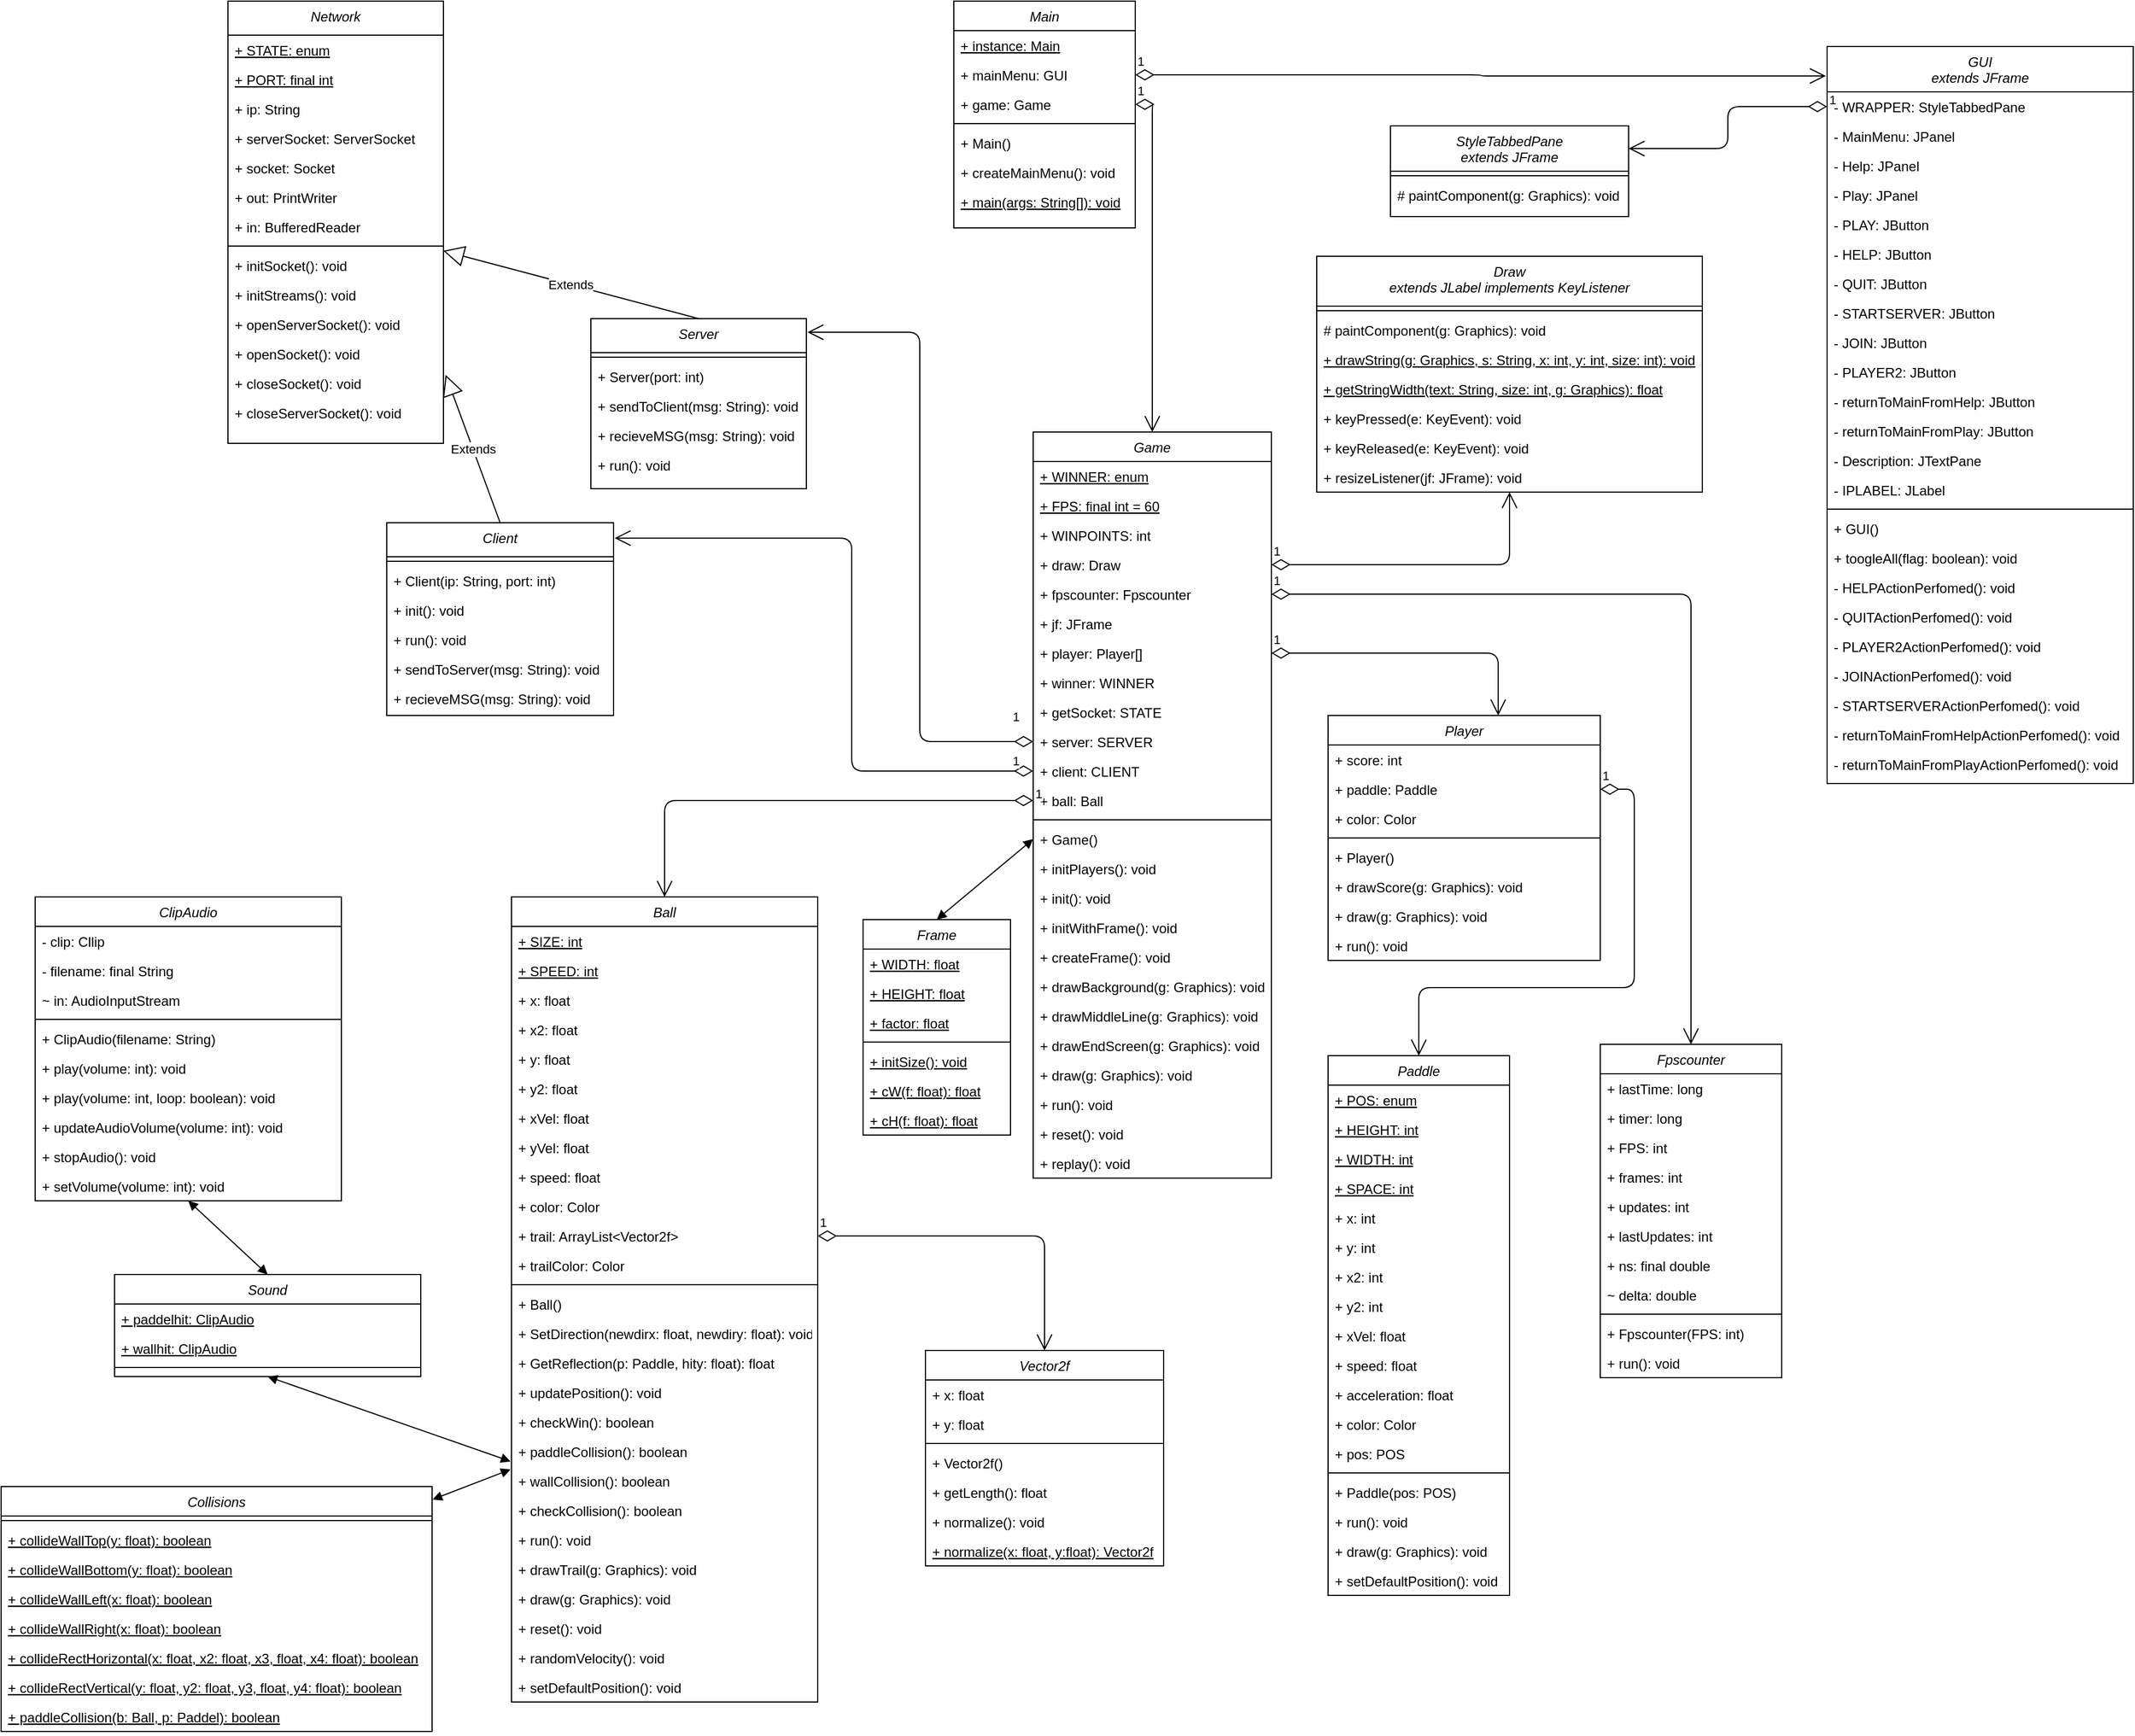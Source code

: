 <mxfile version="15.5.8" type="device"><diagram id="C5RBs43oDa-KdzZeNtuy" name="Page-1"><mxGraphModel dx="2591" dy="800" grid="1" gridSize="10" guides="1" tooltips="1" connect="1" arrows="1" fold="1" page="1" pageScale="1" pageWidth="1169" pageHeight="1654" math="0" shadow="0"><root><mxCell id="WIyWlLk6GJQsqaUBKTNV-0"/><mxCell id="WIyWlLk6GJQsqaUBKTNV-1" parent="WIyWlLk6GJQsqaUBKTNV-0"/><mxCell id="R8JHYOwrc8Ng_HLkrIhE-0" value="Main" style="swimlane;fontStyle=2;align=center;verticalAlign=top;childLayout=stackLayout;horizontal=1;startSize=26;horizontalStack=0;resizeParent=1;resizeLast=0;collapsible=1;marginBottom=0;rounded=0;shadow=0;strokeWidth=1;" parent="WIyWlLk6GJQsqaUBKTNV-1" vertex="1"><mxGeometry x="-250" y="60" width="160" height="200" as="geometry"><mxRectangle x="230" y="140" width="160" height="26" as="alternateBounds"/></mxGeometry></mxCell><mxCell id="IvGCzcELAqN2mtzR85CE-50" value="+ instance: Main" style="text;align=left;verticalAlign=top;spacingLeft=4;spacingRight=4;overflow=hidden;rotatable=0;points=[[0,0.5],[1,0.5]];portConstraint=eastwest;fontStyle=4" parent="R8JHYOwrc8Ng_HLkrIhE-0" vertex="1"><mxGeometry y="26" width="160" height="26" as="geometry"/></mxCell><mxCell id="R8JHYOwrc8Ng_HLkrIhE-1" value="+ mainMenu: GUI" style="text;align=left;verticalAlign=top;spacingLeft=4;spacingRight=4;overflow=hidden;rotatable=0;points=[[0,0.5],[1,0.5]];portConstraint=eastwest;" parent="R8JHYOwrc8Ng_HLkrIhE-0" vertex="1"><mxGeometry y="52" width="160" height="26" as="geometry"/></mxCell><mxCell id="IvGCzcELAqN2mtzR85CE-46" value="+ game: Game" style="text;align=left;verticalAlign=top;spacingLeft=4;spacingRight=4;overflow=hidden;rotatable=0;points=[[0,0.5],[1,0.5]];portConstraint=eastwest;" parent="R8JHYOwrc8Ng_HLkrIhE-0" vertex="1"><mxGeometry y="78" width="160" height="26" as="geometry"/></mxCell><mxCell id="R8JHYOwrc8Ng_HLkrIhE-4" value="" style="line;html=1;strokeWidth=1;align=left;verticalAlign=middle;spacingTop=-1;spacingLeft=3;spacingRight=3;rotatable=0;labelPosition=right;points=[];portConstraint=eastwest;" parent="R8JHYOwrc8Ng_HLkrIhE-0" vertex="1"><mxGeometry y="104" width="160" height="8" as="geometry"/></mxCell><mxCell id="R8JHYOwrc8Ng_HLkrIhE-5" value="+ Main()" style="text;align=left;verticalAlign=top;spacingLeft=4;spacingRight=4;overflow=hidden;rotatable=0;points=[[0,0.5],[1,0.5]];portConstraint=eastwest;" parent="R8JHYOwrc8Ng_HLkrIhE-0" vertex="1"><mxGeometry y="112" width="160" height="26" as="geometry"/></mxCell><mxCell id="IvGCzcELAqN2mtzR85CE-48" value="+ createMainMenu(): void" style="text;align=left;verticalAlign=top;spacingLeft=4;spacingRight=4;overflow=hidden;rotatable=0;points=[[0,0.5],[1,0.5]];portConstraint=eastwest;" parent="R8JHYOwrc8Ng_HLkrIhE-0" vertex="1"><mxGeometry y="138" width="160" height="26" as="geometry"/></mxCell><mxCell id="IvGCzcELAqN2mtzR85CE-49" value="+ main(args: String[]): void" style="text;align=left;verticalAlign=top;spacingLeft=4;spacingRight=4;overflow=hidden;rotatable=0;points=[[0,0.5],[1,0.5]];portConstraint=eastwest;fontStyle=4" parent="R8JHYOwrc8Ng_HLkrIhE-0" vertex="1"><mxGeometry y="164" width="160" height="26" as="geometry"/></mxCell><mxCell id="IvGCzcELAqN2mtzR85CE-0" value="GUI&#10;extends JFrame" style="swimlane;fontStyle=2;align=center;verticalAlign=top;childLayout=stackLayout;horizontal=1;startSize=40;horizontalStack=0;resizeParent=1;resizeLast=0;collapsible=1;marginBottom=0;rounded=0;shadow=0;strokeWidth=1;" parent="WIyWlLk6GJQsqaUBKTNV-1" vertex="1"><mxGeometry x="520" y="100" width="270" height="650" as="geometry"><mxRectangle x="230" y="140" width="160" height="26" as="alternateBounds"/></mxGeometry></mxCell><mxCell id="koSPixvhrLW77_Z2thxh-20" value="- WRAPPER: StyleTabbedPane" style="text;align=left;verticalAlign=top;spacingLeft=4;spacingRight=4;overflow=hidden;rotatable=0;points=[[0,0.5],[1,0.5]];portConstraint=eastwest;" parent="IvGCzcELAqN2mtzR85CE-0" vertex="1"><mxGeometry y="40" width="270" height="26" as="geometry"/></mxCell><mxCell id="koSPixvhrLW77_Z2thxh-21" value="- MainMenu: JPanel" style="text;align=left;verticalAlign=top;spacingLeft=4;spacingRight=4;overflow=hidden;rotatable=0;points=[[0,0.5],[1,0.5]];portConstraint=eastwest;" parent="IvGCzcELAqN2mtzR85CE-0" vertex="1"><mxGeometry y="66" width="270" height="26" as="geometry"/></mxCell><mxCell id="koSPixvhrLW77_Z2thxh-22" value="- Help: JPanel" style="text;align=left;verticalAlign=top;spacingLeft=4;spacingRight=4;overflow=hidden;rotatable=0;points=[[0,0.5],[1,0.5]];portConstraint=eastwest;" parent="IvGCzcELAqN2mtzR85CE-0" vertex="1"><mxGeometry y="92" width="270" height="26" as="geometry"/></mxCell><mxCell id="koSPixvhrLW77_Z2thxh-23" value="- Play: JPanel" style="text;align=left;verticalAlign=top;spacingLeft=4;spacingRight=4;overflow=hidden;rotatable=0;points=[[0,0.5],[1,0.5]];portConstraint=eastwest;" parent="IvGCzcELAqN2mtzR85CE-0" vertex="1"><mxGeometry y="118" width="270" height="26" as="geometry"/></mxCell><mxCell id="koSPixvhrLW77_Z2thxh-24" value="- PLAY: JButton" style="text;align=left;verticalAlign=top;spacingLeft=4;spacingRight=4;overflow=hidden;rotatable=0;points=[[0,0.5],[1,0.5]];portConstraint=eastwest;" parent="IvGCzcELAqN2mtzR85CE-0" vertex="1"><mxGeometry y="144" width="270" height="26" as="geometry"/></mxCell><mxCell id="koSPixvhrLW77_Z2thxh-25" value="- HELP: JButton" style="text;align=left;verticalAlign=top;spacingLeft=4;spacingRight=4;overflow=hidden;rotatable=0;points=[[0,0.5],[1,0.5]];portConstraint=eastwest;" parent="IvGCzcELAqN2mtzR85CE-0" vertex="1"><mxGeometry y="170" width="270" height="26" as="geometry"/></mxCell><mxCell id="koSPixvhrLW77_Z2thxh-26" value="- QUIT: JButton" style="text;align=left;verticalAlign=top;spacingLeft=4;spacingRight=4;overflow=hidden;rotatable=0;points=[[0,0.5],[1,0.5]];portConstraint=eastwest;" parent="IvGCzcELAqN2mtzR85CE-0" vertex="1"><mxGeometry y="196" width="270" height="26" as="geometry"/></mxCell><mxCell id="koSPixvhrLW77_Z2thxh-27" value="- STARTSERVER: JButton" style="text;align=left;verticalAlign=top;spacingLeft=4;spacingRight=4;overflow=hidden;rotatable=0;points=[[0,0.5],[1,0.5]];portConstraint=eastwest;" parent="IvGCzcELAqN2mtzR85CE-0" vertex="1"><mxGeometry y="222" width="270" height="26" as="geometry"/></mxCell><mxCell id="koSPixvhrLW77_Z2thxh-32" value="- JOIN: JButton" style="text;align=left;verticalAlign=top;spacingLeft=4;spacingRight=4;overflow=hidden;rotatable=0;points=[[0,0.5],[1,0.5]];portConstraint=eastwest;" parent="IvGCzcELAqN2mtzR85CE-0" vertex="1"><mxGeometry y="248" width="270" height="26" as="geometry"/></mxCell><mxCell id="koSPixvhrLW77_Z2thxh-29" value="- PLAYER2: JButton" style="text;align=left;verticalAlign=top;spacingLeft=4;spacingRight=4;overflow=hidden;rotatable=0;points=[[0,0.5],[1,0.5]];portConstraint=eastwest;" parent="IvGCzcELAqN2mtzR85CE-0" vertex="1"><mxGeometry y="274" width="270" height="26" as="geometry"/></mxCell><mxCell id="koSPixvhrLW77_Z2thxh-30" value="- returnToMainFromHelp: JButton" style="text;align=left;verticalAlign=top;spacingLeft=4;spacingRight=4;overflow=hidden;rotatable=0;points=[[0,0.5],[1,0.5]];portConstraint=eastwest;" parent="IvGCzcELAqN2mtzR85CE-0" vertex="1"><mxGeometry y="300" width="270" height="26" as="geometry"/></mxCell><mxCell id="koSPixvhrLW77_Z2thxh-31" value="- returnToMainFromPlay: JButton" style="text;align=left;verticalAlign=top;spacingLeft=4;spacingRight=4;overflow=hidden;rotatable=0;points=[[0,0.5],[1,0.5]];portConstraint=eastwest;" parent="IvGCzcELAqN2mtzR85CE-0" vertex="1"><mxGeometry y="326" width="270" height="26" as="geometry"/></mxCell><mxCell id="koSPixvhrLW77_Z2thxh-33" value="- Description: JTextPane" style="text;align=left;verticalAlign=top;spacingLeft=4;spacingRight=4;overflow=hidden;rotatable=0;points=[[0,0.5],[1,0.5]];portConstraint=eastwest;" parent="IvGCzcELAqN2mtzR85CE-0" vertex="1"><mxGeometry y="352" width="270" height="26" as="geometry"/></mxCell><mxCell id="koSPixvhrLW77_Z2thxh-34" value="- IPLABEL: JLabel" style="text;align=left;verticalAlign=top;spacingLeft=4;spacingRight=4;overflow=hidden;rotatable=0;points=[[0,0.5],[1,0.5]];portConstraint=eastwest;" parent="IvGCzcELAqN2mtzR85CE-0" vertex="1"><mxGeometry y="378" width="270" height="26" as="geometry"/></mxCell><mxCell id="koSPixvhrLW77_Z2thxh-19" value="" style="line;html=1;strokeWidth=1;align=left;verticalAlign=middle;spacingTop=-1;spacingLeft=3;spacingRight=3;rotatable=0;labelPosition=right;points=[];portConstraint=eastwest;" parent="IvGCzcELAqN2mtzR85CE-0" vertex="1"><mxGeometry y="404" width="270" height="8" as="geometry"/></mxCell><mxCell id="IvGCzcELAqN2mtzR85CE-51" value="+ GUI()" style="text;align=left;verticalAlign=top;spacingLeft=4;spacingRight=4;overflow=hidden;rotatable=0;points=[[0,0.5],[1,0.5]];portConstraint=eastwest;" parent="IvGCzcELAqN2mtzR85CE-0" vertex="1"><mxGeometry y="412" width="270" height="26" as="geometry"/></mxCell><mxCell id="IvGCzcELAqN2mtzR85CE-52" value="+ toogleAll(flag: boolean): void" style="text;align=left;verticalAlign=top;spacingLeft=4;spacingRight=4;overflow=hidden;rotatable=0;points=[[0,0.5],[1,0.5]];portConstraint=eastwest;" parent="IvGCzcELAqN2mtzR85CE-0" vertex="1"><mxGeometry y="438" width="270" height="26" as="geometry"/></mxCell><mxCell id="koSPixvhrLW77_Z2thxh-0" value="- HELPActionPerfomed(): void" style="text;align=left;verticalAlign=top;spacingLeft=4;spacingRight=4;overflow=hidden;rotatable=0;points=[[0,0.5],[1,0.5]];portConstraint=eastwest;" parent="IvGCzcELAqN2mtzR85CE-0" vertex="1"><mxGeometry y="464" width="270" height="26" as="geometry"/></mxCell><mxCell id="koSPixvhrLW77_Z2thxh-1" value="- QUITActionPerfomed(): void" style="text;align=left;verticalAlign=top;spacingLeft=4;spacingRight=4;overflow=hidden;rotatable=0;points=[[0,0.5],[1,0.5]];portConstraint=eastwest;" parent="IvGCzcELAqN2mtzR85CE-0" vertex="1"><mxGeometry y="490" width="270" height="26" as="geometry"/></mxCell><mxCell id="koSPixvhrLW77_Z2thxh-2" value="- PLAYER2ActionPerfomed(): void" style="text;align=left;verticalAlign=top;spacingLeft=4;spacingRight=4;overflow=hidden;rotatable=0;points=[[0,0.5],[1,0.5]];portConstraint=eastwest;" parent="IvGCzcELAqN2mtzR85CE-0" vertex="1"><mxGeometry y="516" width="270" height="26" as="geometry"/></mxCell><mxCell id="koSPixvhrLW77_Z2thxh-3" value="- JOINActionPerfomed(): void" style="text;align=left;verticalAlign=top;spacingLeft=4;spacingRight=4;overflow=hidden;rotatable=0;points=[[0,0.5],[1,0.5]];portConstraint=eastwest;" parent="IvGCzcELAqN2mtzR85CE-0" vertex="1"><mxGeometry y="542" width="270" height="26" as="geometry"/></mxCell><mxCell id="koSPixvhrLW77_Z2thxh-4" value="- STARTSERVERActionPerfomed(): void" style="text;align=left;verticalAlign=top;spacingLeft=4;spacingRight=4;overflow=hidden;rotatable=0;points=[[0,0.5],[1,0.5]];portConstraint=eastwest;" parent="IvGCzcELAqN2mtzR85CE-0" vertex="1"><mxGeometry y="568" width="270" height="26" as="geometry"/></mxCell><mxCell id="koSPixvhrLW77_Z2thxh-5" value="- returnToMainFromHelpActionPerfomed(): void" style="text;align=left;verticalAlign=top;spacingLeft=4;spacingRight=4;overflow=hidden;rotatable=0;points=[[0,0.5],[1,0.5]];portConstraint=eastwest;" parent="IvGCzcELAqN2mtzR85CE-0" vertex="1"><mxGeometry y="594" width="270" height="26" as="geometry"/></mxCell><mxCell id="koSPixvhrLW77_Z2thxh-6" value="- returnToMainFromPlayActionPerfomed(): void" style="text;align=left;verticalAlign=top;spacingLeft=4;spacingRight=4;overflow=hidden;rotatable=0;points=[[0,0.5],[1,0.5]];portConstraint=eastwest;" parent="IvGCzcELAqN2mtzR85CE-0" vertex="1"><mxGeometry y="620" width="270" height="26" as="geometry"/></mxCell><mxCell id="IvGCzcELAqN2mtzR85CE-6" value="Game" style="swimlane;fontStyle=2;align=center;verticalAlign=top;childLayout=stackLayout;horizontal=1;startSize=26;horizontalStack=0;resizeParent=1;resizeLast=0;collapsible=1;marginBottom=0;rounded=0;shadow=0;strokeWidth=1;" parent="WIyWlLk6GJQsqaUBKTNV-1" vertex="1"><mxGeometry x="-180" y="440" width="210" height="658" as="geometry"><mxRectangle x="230" y="140" width="160" height="26" as="alternateBounds"/></mxGeometry></mxCell><mxCell id="XjbwtyJjFkIrU08rm3QF-12" value="+ WINNER: enum" style="text;align=left;verticalAlign=top;spacingLeft=4;spacingRight=4;overflow=hidden;rotatable=0;points=[[0,0.5],[1,0.5]];portConstraint=eastwest;fontStyle=4" parent="IvGCzcELAqN2mtzR85CE-6" vertex="1"><mxGeometry y="26" width="210" height="26" as="geometry"/></mxCell><mxCell id="IvGCzcELAqN2mtzR85CE-75" value="+ FPS: final int = 60" style="text;align=left;verticalAlign=top;spacingLeft=4;spacingRight=4;overflow=hidden;rotatable=0;points=[[0,0.5],[1,0.5]];portConstraint=eastwest;fontStyle=4" parent="IvGCzcELAqN2mtzR85CE-6" vertex="1"><mxGeometry y="52" width="210" height="26" as="geometry"/></mxCell><mxCell id="XjbwtyJjFkIrU08rm3QF-13" value="+ WINPOINTS: int" style="text;align=left;verticalAlign=top;spacingLeft=4;spacingRight=4;overflow=hidden;rotatable=0;points=[[0,0.5],[1,0.5]];portConstraint=eastwest;" parent="IvGCzcELAqN2mtzR85CE-6" vertex="1"><mxGeometry y="78" width="210" height="26" as="geometry"/></mxCell><mxCell id="IvGCzcELAqN2mtzR85CE-76" value="+ draw: Draw" style="text;align=left;verticalAlign=top;spacingLeft=4;spacingRight=4;overflow=hidden;rotatable=0;points=[[0,0.5],[1,0.5]];portConstraint=eastwest;" parent="IvGCzcELAqN2mtzR85CE-6" vertex="1"><mxGeometry y="104" width="210" height="26" as="geometry"/></mxCell><mxCell id="IvGCzcELAqN2mtzR85CE-82" value="+ fpscounter: Fpscounter" style="text;align=left;verticalAlign=top;spacingLeft=4;spacingRight=4;overflow=hidden;rotatable=0;points=[[0,0.5],[1,0.5]];portConstraint=eastwest;" parent="IvGCzcELAqN2mtzR85CE-6" vertex="1"><mxGeometry y="130" width="210" height="26" as="geometry"/></mxCell><mxCell id="IvGCzcELAqN2mtzR85CE-77" value="+ jf: JFrame" style="text;align=left;verticalAlign=top;spacingLeft=4;spacingRight=4;overflow=hidden;rotatable=0;points=[[0,0.5],[1,0.5]];portConstraint=eastwest;" parent="IvGCzcELAqN2mtzR85CE-6" vertex="1"><mxGeometry y="156" width="210" height="26" as="geometry"/></mxCell><mxCell id="XjbwtyJjFkIrU08rm3QF-17" value="+ player: Player[]" style="text;align=left;verticalAlign=top;spacingLeft=4;spacingRight=4;overflow=hidden;rotatable=0;points=[[0,0.5],[1,0.5]];portConstraint=eastwest;" parent="IvGCzcELAqN2mtzR85CE-6" vertex="1"><mxGeometry y="182" width="210" height="26" as="geometry"/></mxCell><mxCell id="XjbwtyJjFkIrU08rm3QF-18" value="+ winner: WINNER" style="text;align=left;verticalAlign=top;spacingLeft=4;spacingRight=4;overflow=hidden;rotatable=0;points=[[0,0.5],[1,0.5]];portConstraint=eastwest;" parent="IvGCzcELAqN2mtzR85CE-6" vertex="1"><mxGeometry y="208" width="210" height="26" as="geometry"/></mxCell><mxCell id="XjbwtyJjFkIrU08rm3QF-20" value="+ getSocket: STATE" style="text;align=left;verticalAlign=top;spacingLeft=4;spacingRight=4;overflow=hidden;rotatable=0;points=[[0,0.5],[1,0.5]];portConstraint=eastwest;" parent="IvGCzcELAqN2mtzR85CE-6" vertex="1"><mxGeometry y="234" width="210" height="26" as="geometry"/></mxCell><mxCell id="XjbwtyJjFkIrU08rm3QF-21" value="+ server: SERVER" style="text;align=left;verticalAlign=top;spacingLeft=4;spacingRight=4;overflow=hidden;rotatable=0;points=[[0,0.5],[1,0.5]];portConstraint=eastwest;" parent="IvGCzcELAqN2mtzR85CE-6" vertex="1"><mxGeometry y="260" width="210" height="26" as="geometry"/></mxCell><mxCell id="XjbwtyJjFkIrU08rm3QF-22" value="+ client: CLIENT" style="text;align=left;verticalAlign=top;spacingLeft=4;spacingRight=4;overflow=hidden;rotatable=0;points=[[0,0.5],[1,0.5]];portConstraint=eastwest;" parent="IvGCzcELAqN2mtzR85CE-6" vertex="1"><mxGeometry y="286" width="210" height="26" as="geometry"/></mxCell><mxCell id="XjbwtyJjFkIrU08rm3QF-16" value="+ ball: Ball" style="text;align=left;verticalAlign=top;spacingLeft=4;spacingRight=4;overflow=hidden;rotatable=0;points=[[0,0.5],[1,0.5]];portConstraint=eastwest;" parent="IvGCzcELAqN2mtzR85CE-6" vertex="1"><mxGeometry y="312" width="210" height="26" as="geometry"/></mxCell><mxCell id="IvGCzcELAqN2mtzR85CE-8" value="" style="line;html=1;strokeWidth=1;align=left;verticalAlign=middle;spacingTop=-1;spacingLeft=3;spacingRight=3;rotatable=0;labelPosition=right;points=[];portConstraint=eastwest;" parent="IvGCzcELAqN2mtzR85CE-6" vertex="1"><mxGeometry y="338" width="210" height="8" as="geometry"/></mxCell><mxCell id="IvGCzcELAqN2mtzR85CE-85" value="+ Game()" style="text;align=left;verticalAlign=top;spacingLeft=4;spacingRight=4;overflow=hidden;rotatable=0;points=[[0,0.5],[1,0.5]];portConstraint=eastwest;" parent="IvGCzcELAqN2mtzR85CE-6" vertex="1"><mxGeometry y="346" width="210" height="26" as="geometry"/></mxCell><mxCell id="XjbwtyJjFkIrU08rm3QF-19" value="+ initPlayers(): void" style="text;align=left;verticalAlign=top;spacingLeft=4;spacingRight=4;overflow=hidden;rotatable=0;points=[[0,0.5],[1,0.5]];portConstraint=eastwest;" parent="IvGCzcELAqN2mtzR85CE-6" vertex="1"><mxGeometry y="372" width="210" height="26" as="geometry"/></mxCell><mxCell id="XjbwtyJjFkIrU08rm3QF-23" value="+ init(): void" style="text;align=left;verticalAlign=top;spacingLeft=4;spacingRight=4;overflow=hidden;rotatable=0;points=[[0,0.5],[1,0.5]];portConstraint=eastwest;" parent="IvGCzcELAqN2mtzR85CE-6" vertex="1"><mxGeometry y="398" width="210" height="26" as="geometry"/></mxCell><mxCell id="XjbwtyJjFkIrU08rm3QF-24" value="+ initWithFrame(): void" style="text;align=left;verticalAlign=top;spacingLeft=4;spacingRight=4;overflow=hidden;rotatable=0;points=[[0,0.5],[1,0.5]];portConstraint=eastwest;" parent="IvGCzcELAqN2mtzR85CE-6" vertex="1"><mxGeometry y="424" width="210" height="26" as="geometry"/></mxCell><mxCell id="XjbwtyJjFkIrU08rm3QF-25" value="+ createFrame(): void" style="text;align=left;verticalAlign=top;spacingLeft=4;spacingRight=4;overflow=hidden;rotatable=0;points=[[0,0.5],[1,0.5]];portConstraint=eastwest;" parent="IvGCzcELAqN2mtzR85CE-6" vertex="1"><mxGeometry y="450" width="210" height="26" as="geometry"/></mxCell><mxCell id="IvGCzcELAqN2mtzR85CE-54" value="+ drawBackground(g: Graphics): void" style="text;align=left;verticalAlign=top;spacingLeft=4;spacingRight=4;overflow=hidden;rotatable=0;points=[[0,0.5],[1,0.5]];portConstraint=eastwest;" parent="IvGCzcELAqN2mtzR85CE-6" vertex="1"><mxGeometry y="476" width="210" height="26" as="geometry"/></mxCell><mxCell id="XjbwtyJjFkIrU08rm3QF-26" value="+ drawMiddleLine(g: Graphics): void" style="text;align=left;verticalAlign=top;spacingLeft=4;spacingRight=4;overflow=hidden;rotatable=0;points=[[0,0.5],[1,0.5]];portConstraint=eastwest;" parent="IvGCzcELAqN2mtzR85CE-6" vertex="1"><mxGeometry y="502" width="210" height="26" as="geometry"/></mxCell><mxCell id="XjbwtyJjFkIrU08rm3QF-27" value="+ drawEndScreen(g: Graphics): void" style="text;align=left;verticalAlign=top;spacingLeft=4;spacingRight=4;overflow=hidden;rotatable=0;points=[[0,0.5],[1,0.5]];portConstraint=eastwest;" parent="IvGCzcELAqN2mtzR85CE-6" vertex="1"><mxGeometry y="528" width="210" height="26" as="geometry"/></mxCell><mxCell id="XjbwtyJjFkIrU08rm3QF-28" value="+ draw(g: Graphics): void" style="text;align=left;verticalAlign=top;spacingLeft=4;spacingRight=4;overflow=hidden;rotatable=0;points=[[0,0.5],[1,0.5]];portConstraint=eastwest;" parent="IvGCzcELAqN2mtzR85CE-6" vertex="1"><mxGeometry y="554" width="210" height="26" as="geometry"/></mxCell><mxCell id="XjbwtyJjFkIrU08rm3QF-29" value="+ run(): void" style="text;align=left;verticalAlign=top;spacingLeft=4;spacingRight=4;overflow=hidden;rotatable=0;points=[[0,0.5],[1,0.5]];portConstraint=eastwest;" parent="IvGCzcELAqN2mtzR85CE-6" vertex="1"><mxGeometry y="580" width="210" height="26" as="geometry"/></mxCell><mxCell id="XjbwtyJjFkIrU08rm3QF-30" value="+ reset(): void" style="text;align=left;verticalAlign=top;spacingLeft=4;spacingRight=4;overflow=hidden;rotatable=0;points=[[0,0.5],[1,0.5]];portConstraint=eastwest;" parent="IvGCzcELAqN2mtzR85CE-6" vertex="1"><mxGeometry y="606" width="210" height="26" as="geometry"/></mxCell><mxCell id="XjbwtyJjFkIrU08rm3QF-31" value="+ replay(): void" style="text;align=left;verticalAlign=top;spacingLeft=4;spacingRight=4;overflow=hidden;rotatable=0;points=[[0,0.5],[1,0.5]];portConstraint=eastwest;" parent="IvGCzcELAqN2mtzR85CE-6" vertex="1"><mxGeometry y="632" width="210" height="26" as="geometry"/></mxCell><mxCell id="IvGCzcELAqN2mtzR85CE-14" value="Collisions" style="swimlane;fontStyle=2;align=center;verticalAlign=top;childLayout=stackLayout;horizontal=1;startSize=26;horizontalStack=0;resizeParent=1;resizeLast=0;collapsible=1;marginBottom=0;rounded=0;shadow=0;strokeWidth=1;" parent="WIyWlLk6GJQsqaUBKTNV-1" vertex="1"><mxGeometry x="-1090" y="1370" width="380" height="216" as="geometry"><mxRectangle x="230" y="140" width="160" height="26" as="alternateBounds"/></mxGeometry></mxCell><mxCell id="IvGCzcELAqN2mtzR85CE-16" value="" style="line;html=1;strokeWidth=1;align=left;verticalAlign=middle;spacingTop=-1;spacingLeft=3;spacingRight=3;rotatable=0;labelPosition=right;points=[];portConstraint=eastwest;" parent="IvGCzcELAqN2mtzR85CE-14" vertex="1"><mxGeometry y="26" width="380" height="8" as="geometry"/></mxCell><mxCell id="7tJrOLBdkpRsPQoMZ0FJ-16" value="+ collideWallTop(y: float): boolean" style="text;align=left;verticalAlign=top;spacingLeft=4;spacingRight=4;overflow=hidden;rotatable=0;points=[[0,0.5],[1,0.5]];portConstraint=eastwest;fontStyle=4" parent="IvGCzcELAqN2mtzR85CE-14" vertex="1"><mxGeometry y="34" width="380" height="26" as="geometry"/></mxCell><mxCell id="7tJrOLBdkpRsPQoMZ0FJ-17" value="+ collideWallBottom(y: float): boolean" style="text;align=left;verticalAlign=top;spacingLeft=4;spacingRight=4;overflow=hidden;rotatable=0;points=[[0,0.5],[1,0.5]];portConstraint=eastwest;fontStyle=4" parent="IvGCzcELAqN2mtzR85CE-14" vertex="1"><mxGeometry y="60" width="380" height="26" as="geometry"/></mxCell><mxCell id="7tJrOLBdkpRsPQoMZ0FJ-18" value="+ collideWallLeft(x: float): boolean" style="text;align=left;verticalAlign=top;spacingLeft=4;spacingRight=4;overflow=hidden;rotatable=0;points=[[0,0.5],[1,0.5]];portConstraint=eastwest;fontStyle=4" parent="IvGCzcELAqN2mtzR85CE-14" vertex="1"><mxGeometry y="86" width="380" height="26" as="geometry"/></mxCell><mxCell id="7tJrOLBdkpRsPQoMZ0FJ-19" value="+ collideWallRight(x: float): boolean" style="text;align=left;verticalAlign=top;spacingLeft=4;spacingRight=4;overflow=hidden;rotatable=0;points=[[0,0.5],[1,0.5]];portConstraint=eastwest;fontStyle=4" parent="IvGCzcELAqN2mtzR85CE-14" vertex="1"><mxGeometry y="112" width="380" height="26" as="geometry"/></mxCell><mxCell id="7tJrOLBdkpRsPQoMZ0FJ-20" value="+ collideRectHorizontal(x: float, x2: float, x3, float, x4: float): boolean" style="text;align=left;verticalAlign=top;spacingLeft=4;spacingRight=4;overflow=hidden;rotatable=0;points=[[0,0.5],[1,0.5]];portConstraint=eastwest;fontStyle=4" parent="IvGCzcELAqN2mtzR85CE-14" vertex="1"><mxGeometry y="138" width="380" height="26" as="geometry"/></mxCell><mxCell id="7tJrOLBdkpRsPQoMZ0FJ-21" value="+ collideRectVertical(y: float, y2: float, y3, float, y4: float): boolean" style="text;align=left;verticalAlign=top;spacingLeft=4;spacingRight=4;overflow=hidden;rotatable=0;points=[[0,0.5],[1,0.5]];portConstraint=eastwest;fontStyle=4" parent="IvGCzcELAqN2mtzR85CE-14" vertex="1"><mxGeometry y="164" width="380" height="26" as="geometry"/></mxCell><mxCell id="7tJrOLBdkpRsPQoMZ0FJ-22" value="+ paddleCollision(b: Ball, p: Paddel): boolean" style="text;align=left;verticalAlign=top;spacingLeft=4;spacingRight=4;overflow=hidden;rotatable=0;points=[[0,0.5],[1,0.5]];portConstraint=eastwest;fontStyle=4" parent="IvGCzcELAqN2mtzR85CE-14" vertex="1"><mxGeometry y="190" width="380" height="26" as="geometry"/></mxCell><mxCell id="IvGCzcELAqN2mtzR85CE-18" value="Draw&#10;extends JLabel implements KeyListener" style="swimlane;fontStyle=2;align=center;verticalAlign=top;childLayout=stackLayout;horizontal=1;startSize=44;horizontalStack=0;resizeParent=1;resizeLast=0;collapsible=1;marginBottom=0;rounded=0;shadow=0;strokeWidth=1;" parent="WIyWlLk6GJQsqaUBKTNV-1" vertex="1"><mxGeometry x="70" y="285" width="340" height="208" as="geometry"><mxRectangle x="230" y="140" width="160" height="26" as="alternateBounds"/></mxGeometry></mxCell><mxCell id="IvGCzcELAqN2mtzR85CE-20" value="" style="line;html=1;strokeWidth=1;align=left;verticalAlign=middle;spacingTop=-1;spacingLeft=3;spacingRight=3;rotatable=0;labelPosition=right;points=[];portConstraint=eastwest;" parent="IvGCzcELAqN2mtzR85CE-18" vertex="1"><mxGeometry y="44" width="340" height="8" as="geometry"/></mxCell><mxCell id="IvGCzcELAqN2mtzR85CE-55" value="# paintComponent(g: Graphics): void" style="text;align=left;verticalAlign=top;spacingLeft=4;spacingRight=4;overflow=hidden;rotatable=0;points=[[0,0.5],[1,0.5]];portConstraint=eastwest;" parent="IvGCzcELAqN2mtzR85CE-18" vertex="1"><mxGeometry y="52" width="340" height="26" as="geometry"/></mxCell><mxCell id="7tJrOLBdkpRsPQoMZ0FJ-0" value="+ drawString(g: Graphics, s: String, x: int, y: int, size: int): void" style="text;align=left;verticalAlign=top;spacingLeft=4;spacingRight=4;overflow=hidden;rotatable=0;points=[[0,0.5],[1,0.5]];portConstraint=eastwest;fontStyle=4" parent="IvGCzcELAqN2mtzR85CE-18" vertex="1"><mxGeometry y="78" width="340" height="26" as="geometry"/></mxCell><mxCell id="7tJrOLBdkpRsPQoMZ0FJ-2" value="+ getStringWidth(text: String, size: int, g: Graphics): float" style="text;align=left;verticalAlign=top;spacingLeft=4;spacingRight=4;overflow=hidden;rotatable=0;points=[[0,0.5],[1,0.5]];portConstraint=eastwest;fontStyle=4" parent="IvGCzcELAqN2mtzR85CE-18" vertex="1"><mxGeometry y="104" width="340" height="26" as="geometry"/></mxCell><mxCell id="7tJrOLBdkpRsPQoMZ0FJ-1" value="+ keyPressed(e: KeyEvent): void" style="text;align=left;verticalAlign=top;spacingLeft=4;spacingRight=4;overflow=hidden;rotatable=0;points=[[0,0.5],[1,0.5]];portConstraint=eastwest;" parent="IvGCzcELAqN2mtzR85CE-18" vertex="1"><mxGeometry y="130" width="340" height="26" as="geometry"/></mxCell><mxCell id="7tJrOLBdkpRsPQoMZ0FJ-3" value="+ keyReleased(e: KeyEvent): void" style="text;align=left;verticalAlign=top;spacingLeft=4;spacingRight=4;overflow=hidden;rotatable=0;points=[[0,0.5],[1,0.5]];portConstraint=eastwest;" parent="IvGCzcELAqN2mtzR85CE-18" vertex="1"><mxGeometry y="156" width="340" height="26" as="geometry"/></mxCell><mxCell id="7tJrOLBdkpRsPQoMZ0FJ-4" value="+ resizeListener(jf: JFrame): void" style="text;align=left;verticalAlign=top;spacingLeft=4;spacingRight=4;overflow=hidden;rotatable=0;points=[[0,0.5],[1,0.5]];portConstraint=eastwest;" parent="IvGCzcELAqN2mtzR85CE-18" vertex="1"><mxGeometry y="182" width="340" height="26" as="geometry"/></mxCell><mxCell id="IvGCzcELAqN2mtzR85CE-26" value="Fpscounter" style="swimlane;fontStyle=2;align=center;verticalAlign=top;childLayout=stackLayout;horizontal=1;startSize=26;horizontalStack=0;resizeParent=1;resizeLast=0;collapsible=1;marginBottom=0;rounded=0;shadow=0;strokeWidth=1;" parent="WIyWlLk6GJQsqaUBKTNV-1" vertex="1"><mxGeometry x="320" y="980" width="160" height="294" as="geometry"><mxRectangle x="230" y="140" width="160" height="26" as="alternateBounds"/></mxGeometry></mxCell><mxCell id="IvGCzcELAqN2mtzR85CE-66" value="+ lastTime: long" style="text;align=left;verticalAlign=top;spacingLeft=4;spacingRight=4;overflow=hidden;rotatable=0;points=[[0,0.5],[1,0.5]];portConstraint=eastwest;" parent="IvGCzcELAqN2mtzR85CE-26" vertex="1"><mxGeometry y="26" width="160" height="26" as="geometry"/></mxCell><mxCell id="IvGCzcELAqN2mtzR85CE-67" value="+ timer: long" style="text;align=left;verticalAlign=top;spacingLeft=4;spacingRight=4;overflow=hidden;rotatable=0;points=[[0,0.5],[1,0.5]];portConstraint=eastwest;" parent="IvGCzcELAqN2mtzR85CE-26" vertex="1"><mxGeometry y="52" width="160" height="26" as="geometry"/></mxCell><mxCell id="IvGCzcELAqN2mtzR85CE-68" value="+ FPS: int" style="text;align=left;verticalAlign=top;spacingLeft=4;spacingRight=4;overflow=hidden;rotatable=0;points=[[0,0.5],[1,0.5]];portConstraint=eastwest;" parent="IvGCzcELAqN2mtzR85CE-26" vertex="1"><mxGeometry y="78" width="160" height="26" as="geometry"/></mxCell><mxCell id="IvGCzcELAqN2mtzR85CE-69" value="+ frames: int" style="text;align=left;verticalAlign=top;spacingLeft=4;spacingRight=4;overflow=hidden;rotatable=0;points=[[0,0.5],[1,0.5]];portConstraint=eastwest;" parent="IvGCzcELAqN2mtzR85CE-26" vertex="1"><mxGeometry y="104" width="160" height="26" as="geometry"/></mxCell><mxCell id="IvGCzcELAqN2mtzR85CE-70" value="+ updates: int" style="text;align=left;verticalAlign=top;spacingLeft=4;spacingRight=4;overflow=hidden;rotatable=0;points=[[0,0.5],[1,0.5]];portConstraint=eastwest;" parent="IvGCzcELAqN2mtzR85CE-26" vertex="1"><mxGeometry y="130" width="160" height="26" as="geometry"/></mxCell><mxCell id="7tJrOLBdkpRsPQoMZ0FJ-5" value="+ lastUpdates: int" style="text;align=left;verticalAlign=top;spacingLeft=4;spacingRight=4;overflow=hidden;rotatable=0;points=[[0,0.5],[1,0.5]];portConstraint=eastwest;" parent="IvGCzcELAqN2mtzR85CE-26" vertex="1"><mxGeometry y="156" width="160" height="26" as="geometry"/></mxCell><mxCell id="IvGCzcELAqN2mtzR85CE-71" value="+ ns: final double" style="text;align=left;verticalAlign=top;spacingLeft=4;spacingRight=4;overflow=hidden;rotatable=0;points=[[0,0.5],[1,0.5]];portConstraint=eastwest;" parent="IvGCzcELAqN2mtzR85CE-26" vertex="1"><mxGeometry y="182" width="160" height="26" as="geometry"/></mxCell><mxCell id="IvGCzcELAqN2mtzR85CE-72" value="~ delta: double" style="text;align=left;verticalAlign=top;spacingLeft=4;spacingRight=4;overflow=hidden;rotatable=0;points=[[0,0.5],[1,0.5]];portConstraint=eastwest;" parent="IvGCzcELAqN2mtzR85CE-26" vertex="1"><mxGeometry y="208" width="160" height="26" as="geometry"/></mxCell><mxCell id="IvGCzcELAqN2mtzR85CE-28" value="" style="line;html=1;strokeWidth=1;align=left;verticalAlign=middle;spacingTop=-1;spacingLeft=3;spacingRight=3;rotatable=0;labelPosition=right;points=[];portConstraint=eastwest;" parent="IvGCzcELAqN2mtzR85CE-26" vertex="1"><mxGeometry y="234" width="160" height="8" as="geometry"/></mxCell><mxCell id="IvGCzcELAqN2mtzR85CE-73" value="+ Fpscounter(FPS: int)" style="text;align=left;verticalAlign=top;spacingLeft=4;spacingRight=4;overflow=hidden;rotatable=0;points=[[0,0.5],[1,0.5]];portConstraint=eastwest;" parent="IvGCzcELAqN2mtzR85CE-26" vertex="1"><mxGeometry y="242" width="160" height="26" as="geometry"/></mxCell><mxCell id="IvGCzcELAqN2mtzR85CE-74" value="+ run(): void" style="text;align=left;verticalAlign=top;spacingLeft=4;spacingRight=4;overflow=hidden;rotatable=0;points=[[0,0.5],[1,0.5]];portConstraint=eastwest;" parent="IvGCzcELAqN2mtzR85CE-26" vertex="1"><mxGeometry y="268" width="160" height="26" as="geometry"/></mxCell><mxCell id="IvGCzcELAqN2mtzR85CE-30" value="Paddle" style="swimlane;fontStyle=2;align=center;verticalAlign=top;childLayout=stackLayout;horizontal=1;startSize=26;horizontalStack=0;resizeParent=1;resizeLast=0;collapsible=1;marginBottom=0;rounded=0;shadow=0;strokeWidth=1;" parent="WIyWlLk6GJQsqaUBKTNV-1" vertex="1"><mxGeometry x="80" y="990" width="160" height="476" as="geometry"><mxRectangle x="230" y="140" width="160" height="26" as="alternateBounds"/></mxGeometry></mxCell><mxCell id="7tJrOLBdkpRsPQoMZ0FJ-75" value="+ POS: enum" style="text;align=left;verticalAlign=top;spacingLeft=4;spacingRight=4;overflow=hidden;rotatable=0;points=[[0,0.5],[1,0.5]];portConstraint=eastwest;fontStyle=4" parent="IvGCzcELAqN2mtzR85CE-30" vertex="1"><mxGeometry y="26" width="160" height="26" as="geometry"/></mxCell><mxCell id="7tJrOLBdkpRsPQoMZ0FJ-76" value="+ HEIGHT: int" style="text;align=left;verticalAlign=top;spacingLeft=4;spacingRight=4;overflow=hidden;rotatable=0;points=[[0,0.5],[1,0.5]];portConstraint=eastwest;fontStyle=4" parent="IvGCzcELAqN2mtzR85CE-30" vertex="1"><mxGeometry y="52" width="160" height="26" as="geometry"/></mxCell><mxCell id="7tJrOLBdkpRsPQoMZ0FJ-77" value="+ WIDTH: int" style="text;align=left;verticalAlign=top;spacingLeft=4;spacingRight=4;overflow=hidden;rotatable=0;points=[[0,0.5],[1,0.5]];portConstraint=eastwest;fontStyle=4" parent="IvGCzcELAqN2mtzR85CE-30" vertex="1"><mxGeometry y="78" width="160" height="26" as="geometry"/></mxCell><mxCell id="7tJrOLBdkpRsPQoMZ0FJ-78" value="+ SPACE: int" style="text;align=left;verticalAlign=top;spacingLeft=4;spacingRight=4;overflow=hidden;rotatable=0;points=[[0,0.5],[1,0.5]];portConstraint=eastwest;fontStyle=4" parent="IvGCzcELAqN2mtzR85CE-30" vertex="1"><mxGeometry y="104" width="160" height="26" as="geometry"/></mxCell><mxCell id="IvGCzcELAqN2mtzR85CE-86" value="+ x: int" style="text;align=left;verticalAlign=top;spacingLeft=4;spacingRight=4;overflow=hidden;rotatable=0;points=[[0,0.5],[1,0.5]];portConstraint=eastwest;" parent="IvGCzcELAqN2mtzR85CE-30" vertex="1"><mxGeometry y="130" width="160" height="26" as="geometry"/></mxCell><mxCell id="IvGCzcELAqN2mtzR85CE-87" value="+ y: int" style="text;align=left;verticalAlign=top;spacingLeft=4;spacingRight=4;overflow=hidden;rotatable=0;points=[[0,0.5],[1,0.5]];portConstraint=eastwest;" parent="IvGCzcELAqN2mtzR85CE-30" vertex="1"><mxGeometry y="156" width="160" height="26" as="geometry"/></mxCell><mxCell id="IvGCzcELAqN2mtzR85CE-88" value="+ x2: int" style="text;align=left;verticalAlign=top;spacingLeft=4;spacingRight=4;overflow=hidden;rotatable=0;points=[[0,0.5],[1,0.5]];portConstraint=eastwest;" parent="IvGCzcELAqN2mtzR85CE-30" vertex="1"><mxGeometry y="182" width="160" height="26" as="geometry"/></mxCell><mxCell id="IvGCzcELAqN2mtzR85CE-89" value="+ y2: int" style="text;align=left;verticalAlign=top;spacingLeft=4;spacingRight=4;overflow=hidden;rotatable=0;points=[[0,0.5],[1,0.5]];portConstraint=eastwest;" parent="IvGCzcELAqN2mtzR85CE-30" vertex="1"><mxGeometry y="208" width="160" height="26" as="geometry"/></mxCell><mxCell id="IvGCzcELAqN2mtzR85CE-90" value="+ xVel: float" style="text;align=left;verticalAlign=top;spacingLeft=4;spacingRight=4;overflow=hidden;rotatable=0;points=[[0,0.5],[1,0.5]];portConstraint=eastwest;" parent="IvGCzcELAqN2mtzR85CE-30" vertex="1"><mxGeometry y="234" width="160" height="26" as="geometry"/></mxCell><mxCell id="7tJrOLBdkpRsPQoMZ0FJ-79" value="+ speed: float" style="text;align=left;verticalAlign=top;spacingLeft=4;spacingRight=4;overflow=hidden;rotatable=0;points=[[0,0.5],[1,0.5]];portConstraint=eastwest;" parent="IvGCzcELAqN2mtzR85CE-30" vertex="1"><mxGeometry y="260" width="160" height="26" as="geometry"/></mxCell><mxCell id="7tJrOLBdkpRsPQoMZ0FJ-80" value="+ acceleration: float" style="text;align=left;verticalAlign=top;spacingLeft=4;spacingRight=4;overflow=hidden;rotatable=0;points=[[0,0.5],[1,0.5]];portConstraint=eastwest;" parent="IvGCzcELAqN2mtzR85CE-30" vertex="1"><mxGeometry y="286" width="160" height="26" as="geometry"/></mxCell><mxCell id="7tJrOLBdkpRsPQoMZ0FJ-81" value="+ color: Color" style="text;align=left;verticalAlign=top;spacingLeft=4;spacingRight=4;overflow=hidden;rotatable=0;points=[[0,0.5],[1,0.5]];portConstraint=eastwest;" parent="IvGCzcELAqN2mtzR85CE-30" vertex="1"><mxGeometry y="312" width="160" height="26" as="geometry"/></mxCell><mxCell id="7tJrOLBdkpRsPQoMZ0FJ-82" value="+ pos: POS" style="text;align=left;verticalAlign=top;spacingLeft=4;spacingRight=4;overflow=hidden;rotatable=0;points=[[0,0.5],[1,0.5]];portConstraint=eastwest;" parent="IvGCzcELAqN2mtzR85CE-30" vertex="1"><mxGeometry y="338" width="160" height="26" as="geometry"/></mxCell><mxCell id="IvGCzcELAqN2mtzR85CE-32" value="" style="line;html=1;strokeWidth=1;align=left;verticalAlign=middle;spacingTop=-1;spacingLeft=3;spacingRight=3;rotatable=0;labelPosition=right;points=[];portConstraint=eastwest;" parent="IvGCzcELAqN2mtzR85CE-30" vertex="1"><mxGeometry y="364" width="160" height="8" as="geometry"/></mxCell><mxCell id="IvGCzcELAqN2mtzR85CE-91" value="+ Paddle(pos: POS)" style="text;align=left;verticalAlign=top;spacingLeft=4;spacingRight=4;overflow=hidden;rotatable=0;points=[[0,0.5],[1,0.5]];portConstraint=eastwest;" parent="IvGCzcELAqN2mtzR85CE-30" vertex="1"><mxGeometry y="372" width="160" height="26" as="geometry"/></mxCell><mxCell id="7tJrOLBdkpRsPQoMZ0FJ-71" value="+ run(): void" style="text;align=left;verticalAlign=top;spacingLeft=4;spacingRight=4;overflow=hidden;rotatable=0;points=[[0,0.5],[1,0.5]];portConstraint=eastwest;" parent="IvGCzcELAqN2mtzR85CE-30" vertex="1"><mxGeometry y="398" width="160" height="26" as="geometry"/></mxCell><mxCell id="7tJrOLBdkpRsPQoMZ0FJ-72" value="+ draw(g: Graphics): void" style="text;align=left;verticalAlign=top;spacingLeft=4;spacingRight=4;overflow=hidden;rotatable=0;points=[[0,0.5],[1,0.5]];portConstraint=eastwest;" parent="IvGCzcELAqN2mtzR85CE-30" vertex="1"><mxGeometry y="424" width="160" height="26" as="geometry"/></mxCell><mxCell id="7tJrOLBdkpRsPQoMZ0FJ-74" value="+ setDefaultPosition(): void" style="text;align=left;verticalAlign=top;spacingLeft=4;spacingRight=4;overflow=hidden;rotatable=0;points=[[0,0.5],[1,0.5]];portConstraint=eastwest;" parent="IvGCzcELAqN2mtzR85CE-30" vertex="1"><mxGeometry y="450" width="160" height="26" as="geometry"/></mxCell><mxCell id="IvGCzcELAqN2mtzR85CE-34" value="Player" style="swimlane;fontStyle=2;align=center;verticalAlign=top;childLayout=stackLayout;horizontal=1;startSize=26;horizontalStack=0;resizeParent=1;resizeLast=0;collapsible=1;marginBottom=0;rounded=0;shadow=0;strokeWidth=1;" parent="WIyWlLk6GJQsqaUBKTNV-1" vertex="1"><mxGeometry x="80" y="690" width="240" height="216" as="geometry"><mxRectangle x="230" y="140" width="160" height="26" as="alternateBounds"/></mxGeometry></mxCell><mxCell id="IvGCzcELAqN2mtzR85CE-92" value="+ score: int" style="text;align=left;verticalAlign=top;spacingLeft=4;spacingRight=4;overflow=hidden;rotatable=0;points=[[0,0.5],[1,0.5]];portConstraint=eastwest;" parent="IvGCzcELAqN2mtzR85CE-34" vertex="1"><mxGeometry y="26" width="240" height="26" as="geometry"/></mxCell><mxCell id="IvGCzcELAqN2mtzR85CE-93" value="+ paddle: Paddle" style="text;align=left;verticalAlign=top;spacingLeft=4;spacingRight=4;overflow=hidden;rotatable=0;points=[[0,0.5],[1,0.5]];portConstraint=eastwest;" parent="IvGCzcELAqN2mtzR85CE-34" vertex="1"><mxGeometry y="52" width="240" height="26" as="geometry"/></mxCell><mxCell id="7tJrOLBdkpRsPQoMZ0FJ-67" value="+ color: Color" style="text;align=left;verticalAlign=top;spacingLeft=4;spacingRight=4;overflow=hidden;rotatable=0;points=[[0,0.5],[1,0.5]];portConstraint=eastwest;" parent="IvGCzcELAqN2mtzR85CE-34" vertex="1"><mxGeometry y="78" width="240" height="26" as="geometry"/></mxCell><mxCell id="IvGCzcELAqN2mtzR85CE-36" value="" style="line;html=1;strokeWidth=1;align=left;verticalAlign=middle;spacingTop=-1;spacingLeft=3;spacingRight=3;rotatable=0;labelPosition=right;points=[];portConstraint=eastwest;" parent="IvGCzcELAqN2mtzR85CE-34" vertex="1"><mxGeometry y="104" width="240" height="8" as="geometry"/></mxCell><mxCell id="IvGCzcELAqN2mtzR85CE-94" value="+ Player()" style="text;align=left;verticalAlign=top;spacingLeft=4;spacingRight=4;overflow=hidden;rotatable=0;points=[[0,0.5],[1,0.5]];portConstraint=eastwest;" parent="IvGCzcELAqN2mtzR85CE-34" vertex="1"><mxGeometry y="112" width="240" height="26" as="geometry"/></mxCell><mxCell id="7tJrOLBdkpRsPQoMZ0FJ-68" value="+ drawScore(g: Graphics): void" style="text;align=left;verticalAlign=top;spacingLeft=4;spacingRight=4;overflow=hidden;rotatable=0;points=[[0,0.5],[1,0.5]];portConstraint=eastwest;" parent="IvGCzcELAqN2mtzR85CE-34" vertex="1"><mxGeometry y="138" width="240" height="26" as="geometry"/></mxCell><mxCell id="7tJrOLBdkpRsPQoMZ0FJ-69" value="+ draw(g: Graphics): void" style="text;align=left;verticalAlign=top;spacingLeft=4;spacingRight=4;overflow=hidden;rotatable=0;points=[[0,0.5],[1,0.5]];portConstraint=eastwest;" parent="IvGCzcELAqN2mtzR85CE-34" vertex="1"><mxGeometry y="164" width="240" height="26" as="geometry"/></mxCell><mxCell id="7tJrOLBdkpRsPQoMZ0FJ-70" value="+ run(): void" style="text;align=left;verticalAlign=top;spacingLeft=4;spacingRight=4;overflow=hidden;rotatable=0;points=[[0,0.5],[1,0.5]];portConstraint=eastwest;" parent="IvGCzcELAqN2mtzR85CE-34" vertex="1"><mxGeometry y="190" width="240" height="26" as="geometry"/></mxCell><mxCell id="IvGCzcELAqN2mtzR85CE-101" value="1" style="endArrow=open;html=1;endSize=12;startArrow=diamondThin;startSize=14;startFill=0;edgeStyle=orthogonalEdgeStyle;align=left;verticalAlign=bottom;exitX=1;exitY=0.5;exitDx=0;exitDy=0;entryX=-0.004;entryY=0.04;entryDx=0;entryDy=0;entryPerimeter=0;" parent="WIyWlLk6GJQsqaUBKTNV-1" source="R8JHYOwrc8Ng_HLkrIhE-1" target="IvGCzcELAqN2mtzR85CE-0" edge="1"><mxGeometry x="-1" y="3" relative="1" as="geometry"><mxPoint x="210" y="115" as="sourcePoint"/><mxPoint x="370" y="140" as="targetPoint"/></mxGeometry></mxCell><mxCell id="IvGCzcELAqN2mtzR85CE-102" value="1" style="endArrow=open;html=1;endSize=12;startArrow=diamondThin;startSize=14;startFill=0;edgeStyle=orthogonalEdgeStyle;align=left;verticalAlign=bottom;entryX=0.5;entryY=0;entryDx=0;entryDy=0;exitX=1;exitY=0.5;exitDx=0;exitDy=0;" parent="WIyWlLk6GJQsqaUBKTNV-1" source="IvGCzcELAqN2mtzR85CE-46" target="IvGCzcELAqN2mtzR85CE-6" edge="1"><mxGeometry x="-1" y="3" relative="1" as="geometry"><mxPoint x="210" y="200" as="sourcePoint"/><mxPoint x="390" y="180" as="targetPoint"/></mxGeometry></mxCell><mxCell id="IvGCzcELAqN2mtzR85CE-103" value="1" style="endArrow=open;html=1;endSize=12;startArrow=diamondThin;startSize=14;startFill=0;edgeStyle=orthogonalEdgeStyle;align=left;verticalAlign=bottom;exitX=1;exitY=0.5;exitDx=0;exitDy=0;" parent="WIyWlLk6GJQsqaUBKTNV-1" source="IvGCzcELAqN2mtzR85CE-76" target="IvGCzcELAqN2mtzR85CE-18" edge="1"><mxGeometry x="-1" y="3" relative="1" as="geometry"><mxPoint x="400" y="299" as="sourcePoint"/><mxPoint x="550" y="303" as="targetPoint"/></mxGeometry></mxCell><mxCell id="IvGCzcELAqN2mtzR85CE-106" value="1" style="endArrow=open;html=1;endSize=12;startArrow=diamondThin;startSize=14;startFill=0;edgeStyle=orthogonalEdgeStyle;align=left;verticalAlign=bottom;exitX=1;exitY=0.5;exitDx=0;exitDy=0;entryX=0.5;entryY=0;entryDx=0;entryDy=0;" parent="WIyWlLk6GJQsqaUBKTNV-1" source="IvGCzcELAqN2mtzR85CE-82" target="IvGCzcELAqN2mtzR85CE-26" edge="1"><mxGeometry x="-1" y="3" relative="1" as="geometry"><mxPoint x="450" y="575.5" as="sourcePoint"/><mxPoint x="615" y="548" as="targetPoint"/></mxGeometry></mxCell><mxCell id="IvGCzcELAqN2mtzR85CE-110" value="1" style="endArrow=open;html=1;endSize=12;startArrow=diamondThin;startSize=14;startFill=0;edgeStyle=orthogonalEdgeStyle;align=left;verticalAlign=bottom;exitX=1;exitY=0.5;exitDx=0;exitDy=0;entryX=0.5;entryY=0;entryDx=0;entryDy=0;" parent="WIyWlLk6GJQsqaUBKTNV-1" source="IvGCzcELAqN2mtzR85CE-93" target="IvGCzcELAqN2mtzR85CE-30" edge="1"><mxGeometry x="-1" y="3" relative="1" as="geometry"><mxPoint x="635" y="1156" as="sourcePoint"/><mxPoint x="900" y="1140" as="targetPoint"/><Array as="points"><mxPoint x="350" y="755"/><mxPoint x="350" y="930"/><mxPoint x="160" y="930"/></Array></mxGeometry></mxCell><mxCell id="XjbwtyJjFkIrU08rm3QF-0" value="Vector2f" style="swimlane;fontStyle=2;align=center;verticalAlign=top;childLayout=stackLayout;horizontal=1;startSize=26;horizontalStack=0;resizeParent=1;resizeLast=0;collapsible=1;marginBottom=0;rounded=0;shadow=0;strokeWidth=1;" parent="WIyWlLk6GJQsqaUBKTNV-1" vertex="1"><mxGeometry x="-275" y="1250" width="210" height="190" as="geometry"><mxRectangle x="230" y="140" width="160" height="26" as="alternateBounds"/></mxGeometry></mxCell><mxCell id="XjbwtyJjFkIrU08rm3QF-2" value="+ x: float" style="text;align=left;verticalAlign=top;spacingLeft=4;spacingRight=4;overflow=hidden;rotatable=0;points=[[0,0.5],[1,0.5]];portConstraint=eastwest;" parent="XjbwtyJjFkIrU08rm3QF-0" vertex="1"><mxGeometry y="26" width="210" height="26" as="geometry"/></mxCell><mxCell id="XjbwtyJjFkIrU08rm3QF-11" value="+ y: float" style="text;align=left;verticalAlign=top;spacingLeft=4;spacingRight=4;overflow=hidden;rotatable=0;points=[[0,0.5],[1,0.5]];portConstraint=eastwest;" parent="XjbwtyJjFkIrU08rm3QF-0" vertex="1"><mxGeometry y="52" width="210" height="26" as="geometry"/></mxCell><mxCell id="XjbwtyJjFkIrU08rm3QF-4" value="" style="line;html=1;strokeWidth=1;align=left;verticalAlign=middle;spacingTop=-1;spacingLeft=3;spacingRight=3;rotatable=0;labelPosition=right;points=[];portConstraint=eastwest;" parent="XjbwtyJjFkIrU08rm3QF-0" vertex="1"><mxGeometry y="78" width="210" height="8" as="geometry"/></mxCell><mxCell id="XjbwtyJjFkIrU08rm3QF-5" value="+ Vector2f()" style="text;align=left;verticalAlign=top;spacingLeft=4;spacingRight=4;overflow=hidden;rotatable=0;points=[[0,0.5],[1,0.5]];portConstraint=eastwest;" parent="XjbwtyJjFkIrU08rm3QF-0" vertex="1"><mxGeometry y="86" width="210" height="26" as="geometry"/></mxCell><mxCell id="XjbwtyJjFkIrU08rm3QF-6" value="+ getLength(): float" style="text;align=left;verticalAlign=top;spacingLeft=4;spacingRight=4;overflow=hidden;rotatable=0;points=[[0,0.5],[1,0.5]];portConstraint=eastwest;" parent="XjbwtyJjFkIrU08rm3QF-0" vertex="1"><mxGeometry y="112" width="210" height="26" as="geometry"/></mxCell><mxCell id="XjbwtyJjFkIrU08rm3QF-9" value="+ normalize(): void" style="text;align=left;verticalAlign=top;spacingLeft=4;spacingRight=4;overflow=hidden;rotatable=0;points=[[0,0.5],[1,0.5]];portConstraint=eastwest;" parent="XjbwtyJjFkIrU08rm3QF-0" vertex="1"><mxGeometry y="138" width="210" height="26" as="geometry"/></mxCell><mxCell id="XjbwtyJjFkIrU08rm3QF-8" value="+ normalize(x: float, y:float): Vector2f" style="text;align=left;verticalAlign=top;spacingLeft=4;spacingRight=4;overflow=hidden;rotatable=0;points=[[0,0.5],[1,0.5]];portConstraint=eastwest;fontStyle=4" parent="XjbwtyJjFkIrU08rm3QF-0" vertex="1"><mxGeometry y="164" width="210" height="26" as="geometry"/></mxCell><mxCell id="7tJrOLBdkpRsPQoMZ0FJ-6" value="Frame" style="swimlane;fontStyle=2;align=center;verticalAlign=top;childLayout=stackLayout;horizontal=1;startSize=26;horizontalStack=0;resizeParent=1;resizeLast=0;collapsible=1;marginBottom=0;rounded=0;shadow=0;strokeWidth=1;" parent="WIyWlLk6GJQsqaUBKTNV-1" vertex="1"><mxGeometry x="-330" y="870" width="130" height="190" as="geometry"><mxRectangle x="230" y="140" width="160" height="26" as="alternateBounds"/></mxGeometry></mxCell><mxCell id="7tJrOLBdkpRsPQoMZ0FJ-8" value="+ WIDTH: float" style="text;align=left;verticalAlign=top;spacingLeft=4;spacingRight=4;overflow=hidden;rotatable=0;points=[[0,0.5],[1,0.5]];portConstraint=eastwest;fontStyle=4" parent="7tJrOLBdkpRsPQoMZ0FJ-6" vertex="1"><mxGeometry y="26" width="130" height="26" as="geometry"/></mxCell><mxCell id="7tJrOLBdkpRsPQoMZ0FJ-9" value="+ HEIGHT: float" style="text;align=left;verticalAlign=top;spacingLeft=4;spacingRight=4;overflow=hidden;rotatable=0;points=[[0,0.5],[1,0.5]];portConstraint=eastwest;fontStyle=4" parent="7tJrOLBdkpRsPQoMZ0FJ-6" vertex="1"><mxGeometry y="52" width="130" height="26" as="geometry"/></mxCell><mxCell id="7tJrOLBdkpRsPQoMZ0FJ-10" value="+ factor: float" style="text;align=left;verticalAlign=top;spacingLeft=4;spacingRight=4;overflow=hidden;rotatable=0;points=[[0,0.5],[1,0.5]];portConstraint=eastwest;fontStyle=4" parent="7tJrOLBdkpRsPQoMZ0FJ-6" vertex="1"><mxGeometry y="78" width="130" height="26" as="geometry"/></mxCell><mxCell id="7tJrOLBdkpRsPQoMZ0FJ-7" value="" style="line;html=1;strokeWidth=1;align=left;verticalAlign=middle;spacingTop=-1;spacingLeft=3;spacingRight=3;rotatable=0;labelPosition=right;points=[];portConstraint=eastwest;" parent="7tJrOLBdkpRsPQoMZ0FJ-6" vertex="1"><mxGeometry y="104" width="130" height="8" as="geometry"/></mxCell><mxCell id="7tJrOLBdkpRsPQoMZ0FJ-12" value="+ initSize(): void" style="text;align=left;verticalAlign=top;spacingLeft=4;spacingRight=4;overflow=hidden;rotatable=0;points=[[0,0.5],[1,0.5]];portConstraint=eastwest;fontStyle=4" parent="7tJrOLBdkpRsPQoMZ0FJ-6" vertex="1"><mxGeometry y="112" width="130" height="26" as="geometry"/></mxCell><mxCell id="7tJrOLBdkpRsPQoMZ0FJ-14" value="+ cW(f: float): float" style="text;align=left;verticalAlign=top;spacingLeft=4;spacingRight=4;overflow=hidden;rotatable=0;points=[[0,0.5],[1,0.5]];portConstraint=eastwest;fontStyle=4" parent="7tJrOLBdkpRsPQoMZ0FJ-6" vertex="1"><mxGeometry y="138" width="130" height="26" as="geometry"/></mxCell><mxCell id="7tJrOLBdkpRsPQoMZ0FJ-15" value="+ cH(f: float): float" style="text;align=left;verticalAlign=top;spacingLeft=4;spacingRight=4;overflow=hidden;rotatable=0;points=[[0,0.5],[1,0.5]];portConstraint=eastwest;fontStyle=4" parent="7tJrOLBdkpRsPQoMZ0FJ-6" vertex="1"><mxGeometry y="164" width="130" height="26" as="geometry"/></mxCell><mxCell id="7tJrOLBdkpRsPQoMZ0FJ-23" value="Sound" style="swimlane;fontStyle=2;align=center;verticalAlign=top;childLayout=stackLayout;horizontal=1;startSize=26;horizontalStack=0;resizeParent=1;resizeLast=0;collapsible=1;marginBottom=0;rounded=0;shadow=0;strokeWidth=1;" parent="WIyWlLk6GJQsqaUBKTNV-1" vertex="1"><mxGeometry x="-990" y="1183" width="270" height="90" as="geometry"><mxRectangle x="230" y="140" width="160" height="26" as="alternateBounds"/></mxGeometry></mxCell><mxCell id="7tJrOLBdkpRsPQoMZ0FJ-24" value="+ paddelhit: ClipAudio" style="text;align=left;verticalAlign=top;spacingLeft=4;spacingRight=4;overflow=hidden;rotatable=0;points=[[0,0.5],[1,0.5]];portConstraint=eastwest;fontStyle=4" parent="7tJrOLBdkpRsPQoMZ0FJ-23" vertex="1"><mxGeometry y="26" width="270" height="26" as="geometry"/></mxCell><mxCell id="7tJrOLBdkpRsPQoMZ0FJ-28" value="+ wallhit: ClipAudio" style="text;align=left;verticalAlign=top;spacingLeft=4;spacingRight=4;overflow=hidden;rotatable=0;points=[[0,0.5],[1,0.5]];portConstraint=eastwest;fontStyle=4" parent="7tJrOLBdkpRsPQoMZ0FJ-23" vertex="1"><mxGeometry y="52" width="270" height="26" as="geometry"/></mxCell><mxCell id="7tJrOLBdkpRsPQoMZ0FJ-26" value="" style="line;html=1;strokeWidth=1;align=left;verticalAlign=middle;spacingTop=-1;spacingLeft=3;spacingRight=3;rotatable=0;labelPosition=right;points=[];portConstraint=eastwest;" parent="7tJrOLBdkpRsPQoMZ0FJ-23" vertex="1"><mxGeometry y="78" width="270" height="8" as="geometry"/></mxCell><mxCell id="7tJrOLBdkpRsPQoMZ0FJ-34" value="Ball" style="swimlane;fontStyle=2;align=center;verticalAlign=top;childLayout=stackLayout;horizontal=1;startSize=26;horizontalStack=0;resizeParent=1;resizeLast=0;collapsible=1;marginBottom=0;rounded=0;shadow=0;strokeWidth=1;" parent="WIyWlLk6GJQsqaUBKTNV-1" vertex="1"><mxGeometry x="-640" y="850" width="270" height="710" as="geometry"><mxRectangle x="230" y="140" width="160" height="26" as="alternateBounds"/></mxGeometry></mxCell><mxCell id="7tJrOLBdkpRsPQoMZ0FJ-35" value="+ SIZE: int" style="text;align=left;verticalAlign=top;spacingLeft=4;spacingRight=4;overflow=hidden;rotatable=0;points=[[0,0.5],[1,0.5]];portConstraint=eastwest;fontStyle=4" parent="7tJrOLBdkpRsPQoMZ0FJ-34" vertex="1"><mxGeometry y="26" width="270" height="26" as="geometry"/></mxCell><mxCell id="7tJrOLBdkpRsPQoMZ0FJ-36" value="+ SPEED: int" style="text;align=left;verticalAlign=top;spacingLeft=4;spacingRight=4;overflow=hidden;rotatable=0;points=[[0,0.5],[1,0.5]];portConstraint=eastwest;fontStyle=4" parent="7tJrOLBdkpRsPQoMZ0FJ-34" vertex="1"><mxGeometry y="52" width="270" height="26" as="geometry"/></mxCell><mxCell id="7tJrOLBdkpRsPQoMZ0FJ-44" value="+ x: float" style="text;align=left;verticalAlign=top;spacingLeft=4;spacingRight=4;overflow=hidden;rotatable=0;points=[[0,0.5],[1,0.5]];portConstraint=eastwest;" parent="7tJrOLBdkpRsPQoMZ0FJ-34" vertex="1"><mxGeometry y="78" width="270" height="26" as="geometry"/></mxCell><mxCell id="7tJrOLBdkpRsPQoMZ0FJ-46" value="+ x2: float" style="text;align=left;verticalAlign=top;spacingLeft=4;spacingRight=4;overflow=hidden;rotatable=0;points=[[0,0.5],[1,0.5]];portConstraint=eastwest;" parent="7tJrOLBdkpRsPQoMZ0FJ-34" vertex="1"><mxGeometry y="104" width="270" height="26" as="geometry"/></mxCell><mxCell id="7tJrOLBdkpRsPQoMZ0FJ-47" value="+ y: float" style="text;align=left;verticalAlign=top;spacingLeft=4;spacingRight=4;overflow=hidden;rotatable=0;points=[[0,0.5],[1,0.5]];portConstraint=eastwest;" parent="7tJrOLBdkpRsPQoMZ0FJ-34" vertex="1"><mxGeometry y="130" width="270" height="26" as="geometry"/></mxCell><mxCell id="7tJrOLBdkpRsPQoMZ0FJ-48" value="+ y2: float" style="text;align=left;verticalAlign=top;spacingLeft=4;spacingRight=4;overflow=hidden;rotatable=0;points=[[0,0.5],[1,0.5]];portConstraint=eastwest;" parent="7tJrOLBdkpRsPQoMZ0FJ-34" vertex="1"><mxGeometry y="156" width="270" height="26" as="geometry"/></mxCell><mxCell id="7tJrOLBdkpRsPQoMZ0FJ-49" value="+ xVel: float" style="text;align=left;verticalAlign=top;spacingLeft=4;spacingRight=4;overflow=hidden;rotatable=0;points=[[0,0.5],[1,0.5]];portConstraint=eastwest;" parent="7tJrOLBdkpRsPQoMZ0FJ-34" vertex="1"><mxGeometry y="182" width="270" height="26" as="geometry"/></mxCell><mxCell id="7tJrOLBdkpRsPQoMZ0FJ-50" value="+ yVel: float" style="text;align=left;verticalAlign=top;spacingLeft=4;spacingRight=4;overflow=hidden;rotatable=0;points=[[0,0.5],[1,0.5]];portConstraint=eastwest;" parent="7tJrOLBdkpRsPQoMZ0FJ-34" vertex="1"><mxGeometry y="208" width="270" height="26" as="geometry"/></mxCell><mxCell id="7tJrOLBdkpRsPQoMZ0FJ-51" value="+ speed: float" style="text;align=left;verticalAlign=top;spacingLeft=4;spacingRight=4;overflow=hidden;rotatable=0;points=[[0,0.5],[1,0.5]];portConstraint=eastwest;" parent="7tJrOLBdkpRsPQoMZ0FJ-34" vertex="1"><mxGeometry y="234" width="270" height="26" as="geometry"/></mxCell><mxCell id="7tJrOLBdkpRsPQoMZ0FJ-52" value="+ color: Color" style="text;align=left;verticalAlign=top;spacingLeft=4;spacingRight=4;overflow=hidden;rotatable=0;points=[[0,0.5],[1,0.5]];portConstraint=eastwest;" parent="7tJrOLBdkpRsPQoMZ0FJ-34" vertex="1"><mxGeometry y="260" width="270" height="26" as="geometry"/></mxCell><mxCell id="7tJrOLBdkpRsPQoMZ0FJ-54" value="+ trail: ArrayList&lt;Vector2f&gt;" style="text;align=left;verticalAlign=top;spacingLeft=4;spacingRight=4;overflow=hidden;rotatable=0;points=[[0,0.5],[1,0.5]];portConstraint=eastwest;" parent="7tJrOLBdkpRsPQoMZ0FJ-34" vertex="1"><mxGeometry y="286" width="270" height="26" as="geometry"/></mxCell><mxCell id="7tJrOLBdkpRsPQoMZ0FJ-53" value="+ trailColor: Color" style="text;align=left;verticalAlign=top;spacingLeft=4;spacingRight=4;overflow=hidden;rotatable=0;points=[[0,0.5],[1,0.5]];portConstraint=eastwest;" parent="7tJrOLBdkpRsPQoMZ0FJ-34" vertex="1"><mxGeometry y="312" width="270" height="26" as="geometry"/></mxCell><mxCell id="7tJrOLBdkpRsPQoMZ0FJ-37" value="" style="line;html=1;strokeWidth=1;align=left;verticalAlign=middle;spacingTop=-1;spacingLeft=3;spacingRight=3;rotatable=0;labelPosition=right;points=[];portConstraint=eastwest;" parent="7tJrOLBdkpRsPQoMZ0FJ-34" vertex="1"><mxGeometry y="338" width="270" height="8" as="geometry"/></mxCell><mxCell id="7tJrOLBdkpRsPQoMZ0FJ-38" value="+ Ball()" style="text;align=left;verticalAlign=top;spacingLeft=4;spacingRight=4;overflow=hidden;rotatable=0;points=[[0,0.5],[1,0.5]];portConstraint=eastwest;" parent="7tJrOLBdkpRsPQoMZ0FJ-34" vertex="1"><mxGeometry y="346" width="270" height="26" as="geometry"/></mxCell><mxCell id="7tJrOLBdkpRsPQoMZ0FJ-39" value="+ SetDirection(newdirx: float, newdiry: float): void" style="text;align=left;verticalAlign=top;spacingLeft=4;spacingRight=4;overflow=hidden;rotatable=0;points=[[0,0.5],[1,0.5]];portConstraint=eastwest;" parent="7tJrOLBdkpRsPQoMZ0FJ-34" vertex="1"><mxGeometry y="372" width="270" height="26" as="geometry"/></mxCell><mxCell id="7tJrOLBdkpRsPQoMZ0FJ-55" value="+ GetReflection(p: Paddle, hity: float): float" style="text;align=left;verticalAlign=top;spacingLeft=4;spacingRight=4;overflow=hidden;rotatable=0;points=[[0,0.5],[1,0.5]];portConstraint=eastwest;" parent="7tJrOLBdkpRsPQoMZ0FJ-34" vertex="1"><mxGeometry y="398" width="270" height="26" as="geometry"/></mxCell><mxCell id="7tJrOLBdkpRsPQoMZ0FJ-56" value="+ updatePosition(): void" style="text;align=left;verticalAlign=top;spacingLeft=4;spacingRight=4;overflow=hidden;rotatable=0;points=[[0,0.5],[1,0.5]];portConstraint=eastwest;" parent="7tJrOLBdkpRsPQoMZ0FJ-34" vertex="1"><mxGeometry y="424" width="270" height="26" as="geometry"/></mxCell><mxCell id="7tJrOLBdkpRsPQoMZ0FJ-57" value="+ checkWin(): boolean" style="text;align=left;verticalAlign=top;spacingLeft=4;spacingRight=4;overflow=hidden;rotatable=0;points=[[0,0.5],[1,0.5]];portConstraint=eastwest;" parent="7tJrOLBdkpRsPQoMZ0FJ-34" vertex="1"><mxGeometry y="450" width="270" height="26" as="geometry"/></mxCell><mxCell id="7tJrOLBdkpRsPQoMZ0FJ-58" value="+ paddleCollision(): boolean" style="text;align=left;verticalAlign=top;spacingLeft=4;spacingRight=4;overflow=hidden;rotatable=0;points=[[0,0.5],[1,0.5]];portConstraint=eastwest;" parent="7tJrOLBdkpRsPQoMZ0FJ-34" vertex="1"><mxGeometry y="476" width="270" height="26" as="geometry"/></mxCell><mxCell id="7tJrOLBdkpRsPQoMZ0FJ-60" value="+ wallCollision(): boolean" style="text;align=left;verticalAlign=top;spacingLeft=4;spacingRight=4;overflow=hidden;rotatable=0;points=[[0,0.5],[1,0.5]];portConstraint=eastwest;" parent="7tJrOLBdkpRsPQoMZ0FJ-34" vertex="1"><mxGeometry y="502" width="270" height="26" as="geometry"/></mxCell><mxCell id="7tJrOLBdkpRsPQoMZ0FJ-59" value="+ checkCollision(): boolean" style="text;align=left;verticalAlign=top;spacingLeft=4;spacingRight=4;overflow=hidden;rotatable=0;points=[[0,0.5],[1,0.5]];portConstraint=eastwest;" parent="7tJrOLBdkpRsPQoMZ0FJ-34" vertex="1"><mxGeometry y="528" width="270" height="26" as="geometry"/></mxCell><mxCell id="7tJrOLBdkpRsPQoMZ0FJ-61" value="+ run(): void" style="text;align=left;verticalAlign=top;spacingLeft=4;spacingRight=4;overflow=hidden;rotatable=0;points=[[0,0.5],[1,0.5]];portConstraint=eastwest;" parent="7tJrOLBdkpRsPQoMZ0FJ-34" vertex="1"><mxGeometry y="554" width="270" height="26" as="geometry"/></mxCell><mxCell id="7tJrOLBdkpRsPQoMZ0FJ-62" value="+ drawTrail(g: Graphics): void" style="text;align=left;verticalAlign=top;spacingLeft=4;spacingRight=4;overflow=hidden;rotatable=0;points=[[0,0.5],[1,0.5]];portConstraint=eastwest;" parent="7tJrOLBdkpRsPQoMZ0FJ-34" vertex="1"><mxGeometry y="580" width="270" height="26" as="geometry"/></mxCell><mxCell id="7tJrOLBdkpRsPQoMZ0FJ-63" value="+ draw(g: Graphics): void" style="text;align=left;verticalAlign=top;spacingLeft=4;spacingRight=4;overflow=hidden;rotatable=0;points=[[0,0.5],[1,0.5]];portConstraint=eastwest;" parent="7tJrOLBdkpRsPQoMZ0FJ-34" vertex="1"><mxGeometry y="606" width="270" height="26" as="geometry"/></mxCell><mxCell id="7tJrOLBdkpRsPQoMZ0FJ-64" value="+ reset(): void" style="text;align=left;verticalAlign=top;spacingLeft=4;spacingRight=4;overflow=hidden;rotatable=0;points=[[0,0.5],[1,0.5]];portConstraint=eastwest;" parent="7tJrOLBdkpRsPQoMZ0FJ-34" vertex="1"><mxGeometry y="632" width="270" height="26" as="geometry"/></mxCell><mxCell id="7tJrOLBdkpRsPQoMZ0FJ-65" value="+ randomVelocity(): void" style="text;align=left;verticalAlign=top;spacingLeft=4;spacingRight=4;overflow=hidden;rotatable=0;points=[[0,0.5],[1,0.5]];portConstraint=eastwest;" parent="7tJrOLBdkpRsPQoMZ0FJ-34" vertex="1"><mxGeometry y="658" width="270" height="26" as="geometry"/></mxCell><mxCell id="7tJrOLBdkpRsPQoMZ0FJ-66" value="+ setDefaultPosition(): void" style="text;align=left;verticalAlign=top;spacingLeft=4;spacingRight=4;overflow=hidden;rotatable=0;points=[[0,0.5],[1,0.5]];portConstraint=eastwest;" parent="7tJrOLBdkpRsPQoMZ0FJ-34" vertex="1"><mxGeometry y="684" width="270" height="26" as="geometry"/></mxCell><mxCell id="7tJrOLBdkpRsPQoMZ0FJ-83" value="Client" style="swimlane;fontStyle=2;align=center;verticalAlign=top;childLayout=stackLayout;horizontal=1;startSize=30;horizontalStack=0;resizeParent=1;resizeLast=0;collapsible=1;marginBottom=0;rounded=0;shadow=0;strokeWidth=1;" parent="WIyWlLk6GJQsqaUBKTNV-1" vertex="1"><mxGeometry x="-750" y="520" width="200" height="170" as="geometry"><mxRectangle x="230" y="140" width="160" height="26" as="alternateBounds"/></mxGeometry></mxCell><mxCell id="7tJrOLBdkpRsPQoMZ0FJ-86" value="" style="line;html=1;strokeWidth=1;align=left;verticalAlign=middle;spacingTop=-1;spacingLeft=3;spacingRight=3;rotatable=0;labelPosition=right;points=[];portConstraint=eastwest;" parent="7tJrOLBdkpRsPQoMZ0FJ-83" vertex="1"><mxGeometry y="30" width="200" height="8" as="geometry"/></mxCell><mxCell id="7tJrOLBdkpRsPQoMZ0FJ-87" value="+ Client(ip: String, port: int)" style="text;align=left;verticalAlign=top;spacingLeft=4;spacingRight=4;overflow=hidden;rotatable=0;points=[[0,0.5],[1,0.5]];portConstraint=eastwest;" parent="7tJrOLBdkpRsPQoMZ0FJ-83" vertex="1"><mxGeometry y="38" width="200" height="26" as="geometry"/></mxCell><mxCell id="7tJrOLBdkpRsPQoMZ0FJ-88" value="+ init(): void" style="text;align=left;verticalAlign=top;spacingLeft=4;spacingRight=4;overflow=hidden;rotatable=0;points=[[0,0.5],[1,0.5]];portConstraint=eastwest;" parent="7tJrOLBdkpRsPQoMZ0FJ-83" vertex="1"><mxGeometry y="64" width="200" height="26" as="geometry"/></mxCell><mxCell id="7tJrOLBdkpRsPQoMZ0FJ-89" value="+ run(): void" style="text;align=left;verticalAlign=top;spacingLeft=4;spacingRight=4;overflow=hidden;rotatable=0;points=[[0,0.5],[1,0.5]];portConstraint=eastwest;" parent="7tJrOLBdkpRsPQoMZ0FJ-83" vertex="1"><mxGeometry y="90" width="200" height="26" as="geometry"/></mxCell><mxCell id="7tJrOLBdkpRsPQoMZ0FJ-91" value="+ sendToServer(msg: String): void" style="text;align=left;verticalAlign=top;spacingLeft=4;spacingRight=4;overflow=hidden;rotatable=0;points=[[0,0.5],[1,0.5]];portConstraint=eastwest;" parent="7tJrOLBdkpRsPQoMZ0FJ-83" vertex="1"><mxGeometry y="116" width="200" height="26" as="geometry"/></mxCell><mxCell id="7tJrOLBdkpRsPQoMZ0FJ-92" value="+ recieveMSG(msg: String): void" style="text;align=left;verticalAlign=top;spacingLeft=4;spacingRight=4;overflow=hidden;rotatable=0;points=[[0,0.5],[1,0.5]];portConstraint=eastwest;" parent="7tJrOLBdkpRsPQoMZ0FJ-83" vertex="1"><mxGeometry y="142" width="200" height="26" as="geometry"/></mxCell><mxCell id="7tJrOLBdkpRsPQoMZ0FJ-93" value="Network" style="swimlane;fontStyle=2;align=center;verticalAlign=top;childLayout=stackLayout;horizontal=1;startSize=30;horizontalStack=0;resizeParent=1;resizeLast=0;collapsible=1;marginBottom=0;rounded=0;shadow=0;strokeWidth=1;" parent="WIyWlLk6GJQsqaUBKTNV-1" vertex="1"><mxGeometry x="-890" y="60" width="190" height="390" as="geometry"><mxRectangle x="230" y="140" width="160" height="26" as="alternateBounds"/></mxGeometry></mxCell><mxCell id="7tJrOLBdkpRsPQoMZ0FJ-100" value="+ STATE: enum" style="text;align=left;verticalAlign=top;spacingLeft=4;spacingRight=4;overflow=hidden;rotatable=0;points=[[0,0.5],[1,0.5]];portConstraint=eastwest;fontStyle=4" parent="7tJrOLBdkpRsPQoMZ0FJ-93" vertex="1"><mxGeometry y="30" width="190" height="26" as="geometry"/></mxCell><mxCell id="7tJrOLBdkpRsPQoMZ0FJ-101" value="+ PORT: final int" style="text;align=left;verticalAlign=top;spacingLeft=4;spacingRight=4;overflow=hidden;rotatable=0;points=[[0,0.5],[1,0.5]];portConstraint=eastwest;fontStyle=4" parent="7tJrOLBdkpRsPQoMZ0FJ-93" vertex="1"><mxGeometry y="56" width="190" height="26" as="geometry"/></mxCell><mxCell id="7tJrOLBdkpRsPQoMZ0FJ-102" value="+ ip: String" style="text;align=left;verticalAlign=top;spacingLeft=4;spacingRight=4;overflow=hidden;rotatable=0;points=[[0,0.5],[1,0.5]];portConstraint=eastwest;" parent="7tJrOLBdkpRsPQoMZ0FJ-93" vertex="1"><mxGeometry y="82" width="190" height="26" as="geometry"/></mxCell><mxCell id="7tJrOLBdkpRsPQoMZ0FJ-103" value="+ serverSocket: ServerSocket" style="text;align=left;verticalAlign=top;spacingLeft=4;spacingRight=4;overflow=hidden;rotatable=0;points=[[0,0.5],[1,0.5]];portConstraint=eastwest;" parent="7tJrOLBdkpRsPQoMZ0FJ-93" vertex="1"><mxGeometry y="108" width="190" height="26" as="geometry"/></mxCell><mxCell id="7tJrOLBdkpRsPQoMZ0FJ-104" value="+ socket: Socket" style="text;align=left;verticalAlign=top;spacingLeft=4;spacingRight=4;overflow=hidden;rotatable=0;points=[[0,0.5],[1,0.5]];portConstraint=eastwest;" parent="7tJrOLBdkpRsPQoMZ0FJ-93" vertex="1"><mxGeometry y="134" width="190" height="26" as="geometry"/></mxCell><mxCell id="7tJrOLBdkpRsPQoMZ0FJ-105" value="+ out: PrintWriter" style="text;align=left;verticalAlign=top;spacingLeft=4;spacingRight=4;overflow=hidden;rotatable=0;points=[[0,0.5],[1,0.5]];portConstraint=eastwest;" parent="7tJrOLBdkpRsPQoMZ0FJ-93" vertex="1"><mxGeometry y="160" width="190" height="26" as="geometry"/></mxCell><mxCell id="7tJrOLBdkpRsPQoMZ0FJ-106" value="+ in: BufferedReader" style="text;align=left;verticalAlign=top;spacingLeft=4;spacingRight=4;overflow=hidden;rotatable=0;points=[[0,0.5],[1,0.5]];portConstraint=eastwest;" parent="7tJrOLBdkpRsPQoMZ0FJ-93" vertex="1"><mxGeometry y="186" width="190" height="26" as="geometry"/></mxCell><mxCell id="7tJrOLBdkpRsPQoMZ0FJ-94" value="" style="line;html=1;strokeWidth=1;align=left;verticalAlign=middle;spacingTop=-1;spacingLeft=3;spacingRight=3;rotatable=0;labelPosition=right;points=[];portConstraint=eastwest;" parent="7tJrOLBdkpRsPQoMZ0FJ-93" vertex="1"><mxGeometry y="212" width="190" height="8" as="geometry"/></mxCell><mxCell id="7tJrOLBdkpRsPQoMZ0FJ-96" value="+ initSocket(): void" style="text;align=left;verticalAlign=top;spacingLeft=4;spacingRight=4;overflow=hidden;rotatable=0;points=[[0,0.5],[1,0.5]];portConstraint=eastwest;" parent="7tJrOLBdkpRsPQoMZ0FJ-93" vertex="1"><mxGeometry y="220" width="190" height="26" as="geometry"/></mxCell><mxCell id="7tJrOLBdkpRsPQoMZ0FJ-107" value="+ initStreams(): void" style="text;align=left;verticalAlign=top;spacingLeft=4;spacingRight=4;overflow=hidden;rotatable=0;points=[[0,0.5],[1,0.5]];portConstraint=eastwest;" parent="7tJrOLBdkpRsPQoMZ0FJ-93" vertex="1"><mxGeometry y="246" width="190" height="26" as="geometry"/></mxCell><mxCell id="7tJrOLBdkpRsPQoMZ0FJ-97" value="+ openServerSocket(): void" style="text;align=left;verticalAlign=top;spacingLeft=4;spacingRight=4;overflow=hidden;rotatable=0;points=[[0,0.5],[1,0.5]];portConstraint=eastwest;" parent="7tJrOLBdkpRsPQoMZ0FJ-93" vertex="1"><mxGeometry y="272" width="190" height="26" as="geometry"/></mxCell><mxCell id="7tJrOLBdkpRsPQoMZ0FJ-110" value="+ openSocket(): void" style="text;align=left;verticalAlign=top;spacingLeft=4;spacingRight=4;overflow=hidden;rotatable=0;points=[[0,0.5],[1,0.5]];portConstraint=eastwest;" parent="7tJrOLBdkpRsPQoMZ0FJ-93" vertex="1"><mxGeometry y="298" width="190" height="26" as="geometry"/></mxCell><mxCell id="7tJrOLBdkpRsPQoMZ0FJ-108" value="+ closeSocket(): void" style="text;align=left;verticalAlign=top;spacingLeft=4;spacingRight=4;overflow=hidden;rotatable=0;points=[[0,0.5],[1,0.5]];portConstraint=eastwest;" parent="7tJrOLBdkpRsPQoMZ0FJ-93" vertex="1"><mxGeometry y="324" width="190" height="26" as="geometry"/></mxCell><mxCell id="7tJrOLBdkpRsPQoMZ0FJ-109" value="+ closeServerSocket(): void" style="text;align=left;verticalAlign=top;spacingLeft=4;spacingRight=4;overflow=hidden;rotatable=0;points=[[0,0.5],[1,0.5]];portConstraint=eastwest;" parent="7tJrOLBdkpRsPQoMZ0FJ-93" vertex="1"><mxGeometry y="350" width="190" height="26" as="geometry"/></mxCell><mxCell id="7tJrOLBdkpRsPQoMZ0FJ-111" value="Server" style="swimlane;fontStyle=2;align=center;verticalAlign=top;childLayout=stackLayout;horizontal=1;startSize=30;horizontalStack=0;resizeParent=1;resizeLast=0;collapsible=1;marginBottom=0;rounded=0;shadow=0;strokeWidth=1;" parent="WIyWlLk6GJQsqaUBKTNV-1" vertex="1"><mxGeometry x="-570" y="340" width="190" height="150" as="geometry"><mxRectangle x="230" y="140" width="160" height="26" as="alternateBounds"/></mxGeometry></mxCell><mxCell id="7tJrOLBdkpRsPQoMZ0FJ-112" value="" style="line;html=1;strokeWidth=1;align=left;verticalAlign=middle;spacingTop=-1;spacingLeft=3;spacingRight=3;rotatable=0;labelPosition=right;points=[];portConstraint=eastwest;" parent="7tJrOLBdkpRsPQoMZ0FJ-111" vertex="1"><mxGeometry y="30" width="190" height="8" as="geometry"/></mxCell><mxCell id="7tJrOLBdkpRsPQoMZ0FJ-113" value="+ Server(port: int)" style="text;align=left;verticalAlign=top;spacingLeft=4;spacingRight=4;overflow=hidden;rotatable=0;points=[[0,0.5],[1,0.5]];portConstraint=eastwest;" parent="7tJrOLBdkpRsPQoMZ0FJ-111" vertex="1"><mxGeometry y="38" width="190" height="26" as="geometry"/></mxCell><mxCell id="7tJrOLBdkpRsPQoMZ0FJ-116" value="+ sendToClient(msg: String): void" style="text;align=left;verticalAlign=top;spacingLeft=4;spacingRight=4;overflow=hidden;rotatable=0;points=[[0,0.5],[1,0.5]];portConstraint=eastwest;" parent="7tJrOLBdkpRsPQoMZ0FJ-111" vertex="1"><mxGeometry y="64" width="190" height="26" as="geometry"/></mxCell><mxCell id="7tJrOLBdkpRsPQoMZ0FJ-117" value="+ recieveMSG(msg: String): void" style="text;align=left;verticalAlign=top;spacingLeft=4;spacingRight=4;overflow=hidden;rotatable=0;points=[[0,0.5],[1,0.5]];portConstraint=eastwest;" parent="7tJrOLBdkpRsPQoMZ0FJ-111" vertex="1"><mxGeometry y="90" width="190" height="26" as="geometry"/></mxCell><mxCell id="7tJrOLBdkpRsPQoMZ0FJ-118" value="+ run(): void" style="text;align=left;verticalAlign=top;spacingLeft=4;spacingRight=4;overflow=hidden;rotatable=0;points=[[0,0.5],[1,0.5]];portConstraint=eastwest;" parent="7tJrOLBdkpRsPQoMZ0FJ-111" vertex="1"><mxGeometry y="116" width="190" height="24" as="geometry"/></mxCell><mxCell id="7tJrOLBdkpRsPQoMZ0FJ-122" value="Extends" style="endArrow=block;endSize=16;endFill=0;html=1;rounded=0;exitX=0.5;exitY=0;exitDx=0;exitDy=0;entryX=1.01;entryY=0.215;entryDx=0;entryDy=0;entryPerimeter=0;" parent="WIyWlLk6GJQsqaUBKTNV-1" source="7tJrOLBdkpRsPQoMZ0FJ-83" target="7tJrOLBdkpRsPQoMZ0FJ-108" edge="1"><mxGeometry width="160" relative="1" as="geometry"><mxPoint x="-1130" y="550" as="sourcePoint"/><mxPoint x="-1000" y="500" as="targetPoint"/></mxGeometry></mxCell><mxCell id="7tJrOLBdkpRsPQoMZ0FJ-123" value="Extends" style="endArrow=block;endSize=16;endFill=0;html=1;rounded=0;exitX=0.5;exitY=0;exitDx=0;exitDy=0;entryX=0.999;entryY=1.022;entryDx=0;entryDy=0;entryPerimeter=0;" parent="WIyWlLk6GJQsqaUBKTNV-1" source="7tJrOLBdkpRsPQoMZ0FJ-111" target="7tJrOLBdkpRsPQoMZ0FJ-94" edge="1"><mxGeometry width="160" relative="1" as="geometry"><mxPoint x="-720" y="659" as="sourcePoint"/><mxPoint x="-663.5" y="519" as="targetPoint"/></mxGeometry></mxCell><mxCell id="7tJrOLBdkpRsPQoMZ0FJ-124" value="" style="endArrow=block;startArrow=block;endFill=1;startFill=1;html=1;rounded=0;exitX=0.5;exitY=0;exitDx=0;exitDy=0;entryX=0;entryY=0.5;entryDx=0;entryDy=0;" parent="WIyWlLk6GJQsqaUBKTNV-1" source="7tJrOLBdkpRsPQoMZ0FJ-6" target="IvGCzcELAqN2mtzR85CE-85" edge="1"><mxGeometry width="160" relative="1" as="geometry"><mxPoint x="40" y="890" as="sourcePoint"/><mxPoint x="200" y="890" as="targetPoint"/></mxGeometry></mxCell><mxCell id="7tJrOLBdkpRsPQoMZ0FJ-125" value="1" style="endArrow=open;html=1;endSize=12;startArrow=diamondThin;startSize=14;startFill=0;edgeStyle=orthogonalEdgeStyle;align=left;verticalAlign=bottom;exitX=0;exitY=0.5;exitDx=0;exitDy=0;entryX=0.5;entryY=0;entryDx=0;entryDy=0;" parent="WIyWlLk6GJQsqaUBKTNV-1" source="XjbwtyJjFkIrU08rm3QF-16" target="7tJrOLBdkpRsPQoMZ0FJ-34" edge="1"><mxGeometry x="-1" y="3" relative="1" as="geometry"><mxPoint x="-580" y="530.0" as="sourcePoint"/><mxPoint x="-240" y="627" as="targetPoint"/></mxGeometry></mxCell><mxCell id="7tJrOLBdkpRsPQoMZ0FJ-126" value="" style="endArrow=block;startArrow=block;endFill=1;startFill=1;html=1;rounded=0;entryX=-0.003;entryY=0.111;entryDx=0;entryDy=0;entryPerimeter=0;exitX=1.001;exitY=0.053;exitDx=0;exitDy=0;exitPerimeter=0;" parent="WIyWlLk6GJQsqaUBKTNV-1" source="IvGCzcELAqN2mtzR85CE-14" target="7tJrOLBdkpRsPQoMZ0FJ-60" edge="1"><mxGeometry width="160" relative="1" as="geometry"><mxPoint x="-900" y="1330" as="sourcePoint"/><mxPoint x="-750" y="1120" as="targetPoint"/></mxGeometry></mxCell><mxCell id="7tJrOLBdkpRsPQoMZ0FJ-127" value="1" style="endArrow=open;html=1;endSize=12;startArrow=diamondThin;startSize=14;startFill=0;edgeStyle=orthogonalEdgeStyle;align=left;verticalAlign=bottom;exitX=1;exitY=0.5;exitDx=0;exitDy=0;" parent="WIyWlLk6GJQsqaUBKTNV-1" source="XjbwtyJjFkIrU08rm3QF-17" target="IvGCzcELAqN2mtzR85CE-34" edge="1"><mxGeometry x="-1" y="3" relative="1" as="geometry"><mxPoint x="100" y="650" as="sourcePoint"/><mxPoint x="230" y="720" as="targetPoint"/><Array as="points"><mxPoint x="230" y="635"/></Array></mxGeometry></mxCell><mxCell id="7tJrOLBdkpRsPQoMZ0FJ-128" value="" style="endArrow=block;startArrow=block;endFill=1;startFill=1;html=1;rounded=0;entryX=-0.003;entryY=0.839;entryDx=0;entryDy=0;entryPerimeter=0;exitX=0.5;exitY=1;exitDx=0;exitDy=0;" parent="WIyWlLk6GJQsqaUBKTNV-1" source="7tJrOLBdkpRsPQoMZ0FJ-23" target="7tJrOLBdkpRsPQoMZ0FJ-58" edge="1"><mxGeometry width="160" relative="1" as="geometry"><mxPoint x="-780" y="1169" as="sourcePoint"/><mxPoint x="-670" y="1169" as="targetPoint"/></mxGeometry></mxCell><mxCell id="7tJrOLBdkpRsPQoMZ0FJ-129" value="1" style="endArrow=open;html=1;endSize=12;startArrow=diamondThin;startSize=14;startFill=0;edgeStyle=orthogonalEdgeStyle;align=left;verticalAlign=bottom;entryX=1.005;entryY=0.08;entryDx=0;entryDy=0;entryPerimeter=0;exitX=0;exitY=0.5;exitDx=0;exitDy=0;" parent="WIyWlLk6GJQsqaUBKTNV-1" source="XjbwtyJjFkIrU08rm3QF-21" target="7tJrOLBdkpRsPQoMZ0FJ-111" edge="1"><mxGeometry x="-0.929" y="-13" relative="1" as="geometry"><mxPoint x="-230" y="680" as="sourcePoint"/><mxPoint x="-315" y="639" as="targetPoint"/><Array as="points"><mxPoint x="-280" y="713"/><mxPoint x="-280" y="352"/></Array><mxPoint as="offset"/></mxGeometry></mxCell><mxCell id="7tJrOLBdkpRsPQoMZ0FJ-130" value="1" style="endArrow=open;html=1;endSize=12;startArrow=diamondThin;startSize=14;startFill=0;edgeStyle=orthogonalEdgeStyle;align=left;verticalAlign=bottom;entryX=1.005;entryY=0.08;entryDx=0;entryDy=0;entryPerimeter=0;exitX=0;exitY=0.5;exitDx=0;exitDy=0;" parent="WIyWlLk6GJQsqaUBKTNV-1" source="XjbwtyJjFkIrU08rm3QF-22" target="7tJrOLBdkpRsPQoMZ0FJ-83" edge="1"><mxGeometry x="-0.93" relative="1" as="geometry"><mxPoint x="-340" y="690" as="sourcePoint"/><mxPoint x="-297" y="743.0" as="targetPoint"/><Array as="points"><mxPoint x="-340" y="739"/><mxPoint x="-340" y="534"/></Array><mxPoint as="offset"/></mxGeometry></mxCell><mxCell id="koSPixvhrLW77_Z2thxh-7" value="StyleTabbedPane&#10;extends JFrame" style="swimlane;fontStyle=2;align=center;verticalAlign=top;childLayout=stackLayout;horizontal=1;startSize=40;horizontalStack=0;resizeParent=1;resizeLast=0;collapsible=1;marginBottom=0;rounded=0;shadow=0;strokeWidth=1;" parent="WIyWlLk6GJQsqaUBKTNV-1" vertex="1"><mxGeometry x="135" y="170" width="210" height="80" as="geometry"><mxRectangle x="230" y="140" width="160" height="26" as="alternateBounds"/></mxGeometry></mxCell><mxCell id="koSPixvhrLW77_Z2thxh-16" value="" style="line;html=1;strokeWidth=1;align=left;verticalAlign=middle;spacingTop=-1;spacingLeft=3;spacingRight=3;rotatable=0;labelPosition=right;points=[];portConstraint=eastwest;" parent="koSPixvhrLW77_Z2thxh-7" vertex="1"><mxGeometry y="40" width="210" height="8" as="geometry"/></mxCell><mxCell id="koSPixvhrLW77_Z2thxh-18" value="# paintComponent(g: Graphics): void" style="text;align=left;verticalAlign=top;spacingLeft=4;spacingRight=4;overflow=hidden;rotatable=0;points=[[0,0.5],[1,0.5]];portConstraint=eastwest;" parent="koSPixvhrLW77_Z2thxh-7" vertex="1"><mxGeometry y="48" width="210" height="26" as="geometry"/></mxCell><mxCell id="koSPixvhrLW77_Z2thxh-35" value="1" style="endArrow=open;html=1;endSize=12;startArrow=diamondThin;startSize=14;startFill=0;edgeStyle=orthogonalEdgeStyle;align=left;verticalAlign=bottom;entryX=1;entryY=0.25;entryDx=0;entryDy=0;exitX=0;exitY=0.5;exitDx=0;exitDy=0;" parent="WIyWlLk6GJQsqaUBKTNV-1" source="koSPixvhrLW77_Z2thxh-20" target="koSPixvhrLW77_Z2thxh-7" edge="1"><mxGeometry x="-1" y="3" relative="1" as="geometry"><mxPoint x="30.0" y="250.5" as="sourcePoint"/><mxPoint x="930" y="340" as="targetPoint"/></mxGeometry></mxCell><mxCell id="16rhk9CgI35llYbbHpZS-0" value="1" style="endArrow=open;html=1;endSize=12;startArrow=diamondThin;startSize=14;startFill=0;edgeStyle=orthogonalEdgeStyle;align=left;verticalAlign=bottom;exitX=1;exitY=0.5;exitDx=0;exitDy=0;entryX=0.5;entryY=0;entryDx=0;entryDy=0;" parent="WIyWlLk6GJQsqaUBKTNV-1" source="7tJrOLBdkpRsPQoMZ0FJ-54" target="XjbwtyJjFkIrU08rm3QF-0" edge="1"><mxGeometry x="-1" y="3" relative="1" as="geometry"><mxPoint x="-15" y="1180" as="sourcePoint"/><mxPoint x="-340" y="1265" as="targetPoint"/></mxGeometry></mxCell><mxCell id="HPaSuY7mkd6zG8weR4b--0" value="ClipAudio" style="swimlane;fontStyle=2;align=center;verticalAlign=top;childLayout=stackLayout;horizontal=1;startSize=26;horizontalStack=0;resizeParent=1;resizeLast=0;collapsible=1;marginBottom=0;rounded=0;shadow=0;strokeWidth=1;" parent="WIyWlLk6GJQsqaUBKTNV-1" vertex="1"><mxGeometry x="-1060" y="850" width="270" height="268" as="geometry"><mxRectangle x="230" y="140" width="160" height="26" as="alternateBounds"/></mxGeometry></mxCell><mxCell id="HPaSuY7mkd6zG8weR4b--11" value="- clip: Cllip" style="text;align=left;verticalAlign=top;spacingLeft=4;spacingRight=4;overflow=hidden;rotatable=0;points=[[0,0.5],[1,0.5]];portConstraint=eastwest;" parent="HPaSuY7mkd6zG8weR4b--0" vertex="1"><mxGeometry y="26" width="270" height="26" as="geometry"/></mxCell><mxCell id="HPaSuY7mkd6zG8weR4b--12" value="- filename: final String" style="text;align=left;verticalAlign=top;spacingLeft=4;spacingRight=4;overflow=hidden;rotatable=0;points=[[0,0.5],[1,0.5]];portConstraint=eastwest;" parent="HPaSuY7mkd6zG8weR4b--0" vertex="1"><mxGeometry y="52" width="270" height="26" as="geometry"/></mxCell><mxCell id="HPaSuY7mkd6zG8weR4b--13" value="~ in: AudioInputStream" style="text;align=left;verticalAlign=top;spacingLeft=4;spacingRight=4;overflow=hidden;rotatable=0;points=[[0,0.5],[1,0.5]];portConstraint=eastwest;" parent="HPaSuY7mkd6zG8weR4b--0" vertex="1"><mxGeometry y="78" width="270" height="26" as="geometry"/></mxCell><mxCell id="HPaSuY7mkd6zG8weR4b--3" value="" style="line;html=1;strokeWidth=1;align=left;verticalAlign=middle;spacingTop=-1;spacingLeft=3;spacingRight=3;rotatable=0;labelPosition=right;points=[];portConstraint=eastwest;" parent="HPaSuY7mkd6zG8weR4b--0" vertex="1"><mxGeometry y="104" width="270" height="8" as="geometry"/></mxCell><mxCell id="HPaSuY7mkd6zG8weR4b--4" value="+ ClipAudio(filename: String)" style="text;align=left;verticalAlign=top;spacingLeft=4;spacingRight=4;overflow=hidden;rotatable=0;points=[[0,0.5],[1,0.5]];portConstraint=eastwest;" parent="HPaSuY7mkd6zG8weR4b--0" vertex="1"><mxGeometry y="112" width="270" height="26" as="geometry"/></mxCell><mxCell id="HPaSuY7mkd6zG8weR4b--5" value="+ play(volume: int): void" style="text;align=left;verticalAlign=top;spacingLeft=4;spacingRight=4;overflow=hidden;rotatable=0;points=[[0,0.5],[1,0.5]];portConstraint=eastwest;" parent="HPaSuY7mkd6zG8weR4b--0" vertex="1"><mxGeometry y="138" width="270" height="26" as="geometry"/></mxCell><mxCell id="HPaSuY7mkd6zG8weR4b--6" value="+ play(volume: int, loop: boolean): void" style="text;align=left;verticalAlign=top;spacingLeft=4;spacingRight=4;overflow=hidden;rotatable=0;points=[[0,0.5],[1,0.5]];portConstraint=eastwest;" parent="HPaSuY7mkd6zG8weR4b--0" vertex="1"><mxGeometry y="164" width="270" height="26" as="geometry"/></mxCell><mxCell id="HPaSuY7mkd6zG8weR4b--7" value="+ updateAudioVolume(volume: int): void" style="text;align=left;verticalAlign=top;spacingLeft=4;spacingRight=4;overflow=hidden;rotatable=0;points=[[0,0.5],[1,0.5]];portConstraint=eastwest;" parent="HPaSuY7mkd6zG8weR4b--0" vertex="1"><mxGeometry y="190" width="270" height="26" as="geometry"/></mxCell><mxCell id="HPaSuY7mkd6zG8weR4b--8" value="+ stopAudio(): void" style="text;align=left;verticalAlign=top;spacingLeft=4;spacingRight=4;overflow=hidden;rotatable=0;points=[[0,0.5],[1,0.5]];portConstraint=eastwest;" parent="HPaSuY7mkd6zG8weR4b--0" vertex="1"><mxGeometry y="216" width="270" height="26" as="geometry"/></mxCell><mxCell id="HPaSuY7mkd6zG8weR4b--9" value="+ setVolume(volume: int): void" style="text;align=left;verticalAlign=top;spacingLeft=4;spacingRight=4;overflow=hidden;rotatable=0;points=[[0,0.5],[1,0.5]];portConstraint=eastwest;" parent="HPaSuY7mkd6zG8weR4b--0" vertex="1"><mxGeometry y="242" width="270" height="26" as="geometry"/></mxCell><mxCell id="HPaSuY7mkd6zG8weR4b--10" value="" style="endArrow=block;startArrow=block;endFill=1;startFill=1;html=1;rounded=0;exitX=0.5;exitY=1;exitDx=0;exitDy=0;entryX=0.5;entryY=0;entryDx=0;entryDy=0;" parent="WIyWlLk6GJQsqaUBKTNV-1" source="HPaSuY7mkd6zG8weR4b--0" target="7tJrOLBdkpRsPQoMZ0FJ-23" edge="1"><mxGeometry width="160" relative="1" as="geometry"><mxPoint x="-1134.19" y="870" as="sourcePoint"/><mxPoint x="-950" y="1050" as="targetPoint"/></mxGeometry></mxCell></root></mxGraphModel></diagram></mxfile>